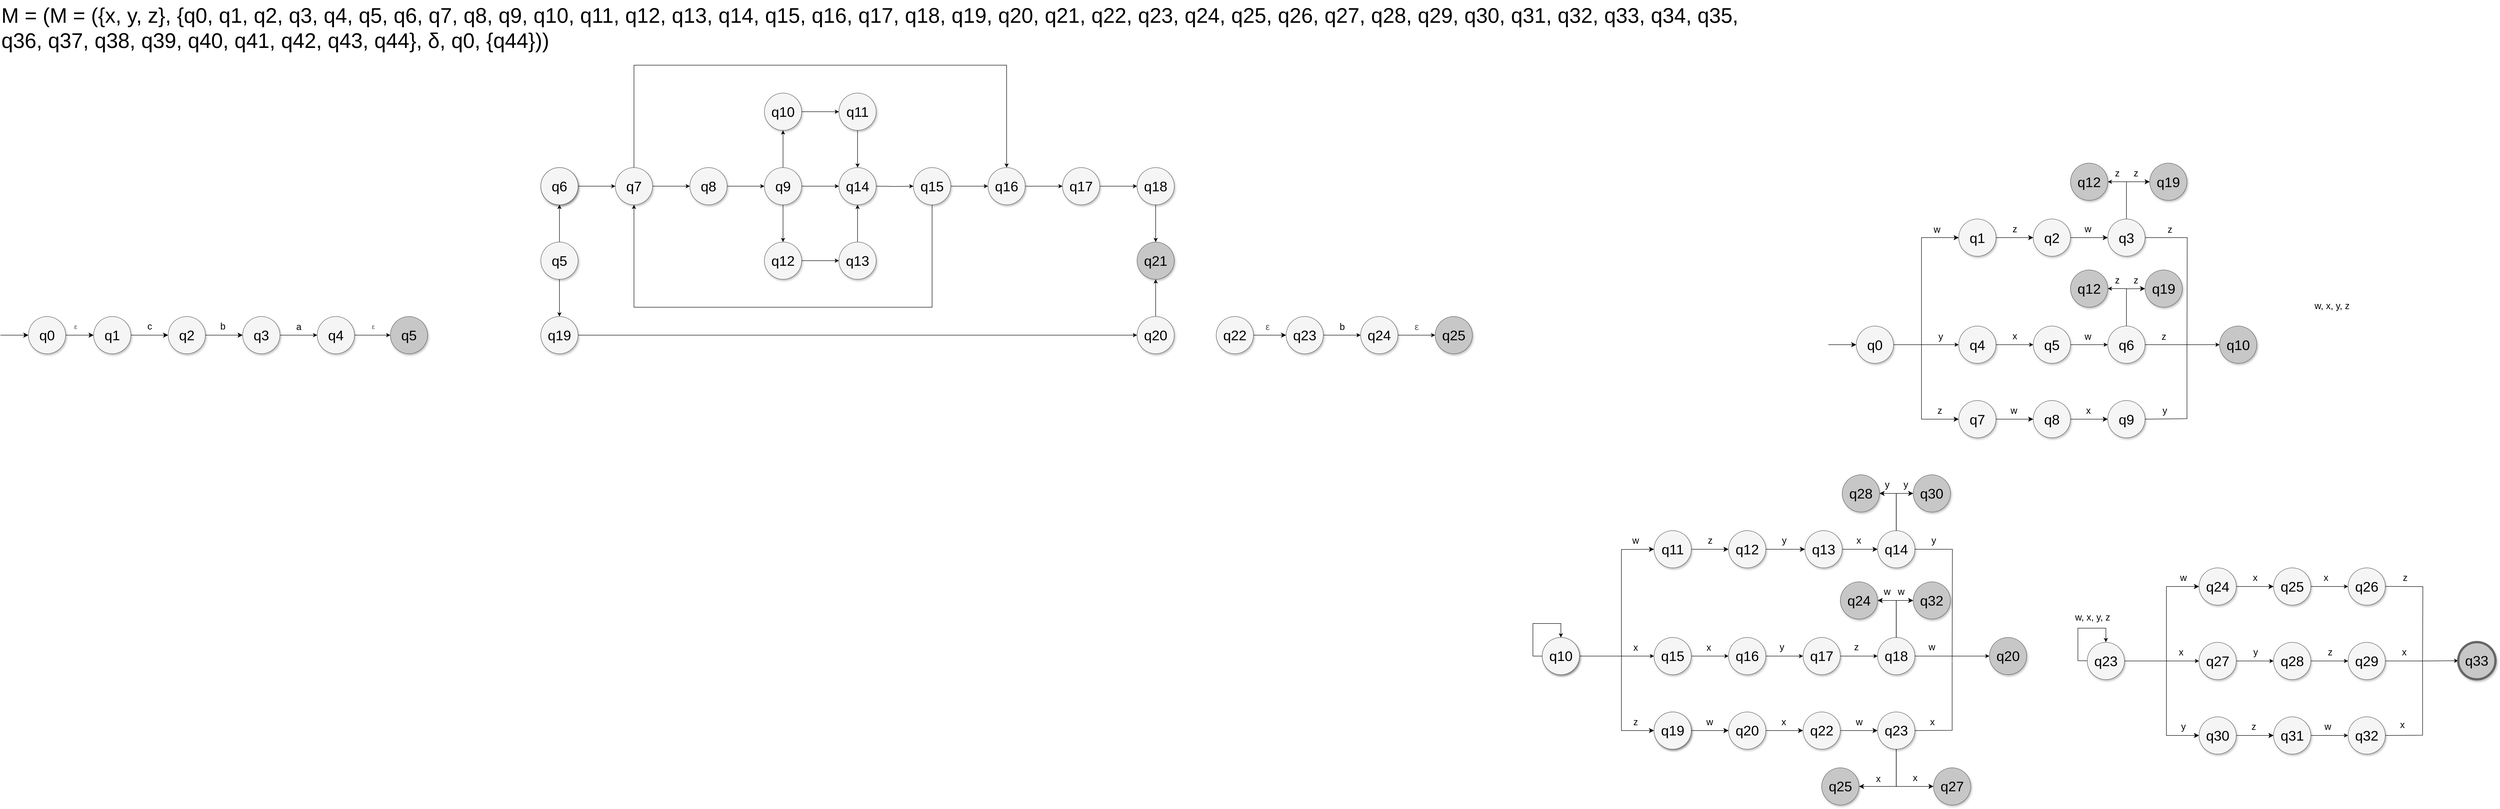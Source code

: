 <mxfile version="24.7.12">
  <diagram name="Page-1" id="ff44883e-f642-bcb2-894b-16b3d25a3f0b">
    <mxGraphModel dx="880" dy="1655" grid="1" gridSize="10" guides="1" tooltips="1" connect="1" arrows="1" fold="1" page="1" pageScale="1.5" pageWidth="1169" pageHeight="826" background="none" math="0" shadow="0">
      <root>
        <mxCell id="0" style=";html=1;" />
        <mxCell id="1" style=";html=1;" parent="0" />
        <mxCell id="iIViWj5kwo_5ftV5tEHs-10" style="edgeStyle=none;curved=1;rounded=0;orthogonalLoop=1;jettySize=auto;html=1;exitX=1;exitY=0.5;exitDx=0;exitDy=0;fontSize=12;startSize=8;endSize=8;entryX=0;entryY=0.5;entryDx=0;entryDy=0;" parent="1" source="f0bcc99304e6f5a-2" target="iIViWj5kwo_5ftV5tEHs-11" edge="1">
          <mxGeometry relative="1" as="geometry">
            <mxPoint x="517" y="580.412" as="targetPoint" />
          </mxGeometry>
        </mxCell>
        <mxCell id="iIViWj5kwo_5ftV5tEHs-38" value="&lt;font style=&quot;font-size: 20px;&quot;&gt;c&lt;/font&gt;" style="edgeLabel;html=1;align=center;verticalAlign=middle;resizable=0;points=[];fontSize=12;" parent="iIViWj5kwo_5ftV5tEHs-10" vertex="1" connectable="0">
          <mxGeometry x="-0.477" y="3" relative="1" as="geometry">
            <mxPoint x="19" y="-17" as="offset" />
          </mxGeometry>
        </mxCell>
        <mxCell id="f0bcc99304e6f5a-2" value="q1" style="ellipse;whiteSpace=wrap;html=1;rounded=0;shadow=1;strokeColor=#666666;strokeWidth=1;fontSize=30;align=center;fillColor=#f5f5f5;" parent="1" vertex="1">
          <mxGeometry x="200" y="540" width="80" height="80" as="geometry" />
        </mxCell>
        <mxCell id="iIViWj5kwo_5ftV5tEHs-1" value="" style="edgeStyle=none;orthogonalLoop=1;jettySize=auto;html=1;rounded=0;fontSize=12;startSize=8;endSize=8;curved=1;entryX=0;entryY=0.5;entryDx=0;entryDy=0;" parent="1" target="iIViWj5kwo_5ftV5tEHs-2" edge="1">
          <mxGeometry width="140" relative="1" as="geometry">
            <mxPoint y="580" as="sourcePoint" />
            <mxPoint x="40" y="580" as="targetPoint" />
            <Array as="points" />
          </mxGeometry>
        </mxCell>
        <mxCell id="iIViWj5kwo_5ftV5tEHs-6" style="edgeStyle=none;curved=0;rounded=0;orthogonalLoop=1;jettySize=auto;html=1;entryX=0;entryY=0.5;entryDx=0;entryDy=0;fontSize=12;startSize=8;endSize=8;" parent="1" source="iIViWj5kwo_5ftV5tEHs-2" target="f0bcc99304e6f5a-2" edge="1">
          <mxGeometry relative="1" as="geometry">
            <Array as="points" />
          </mxGeometry>
        </mxCell>
        <mxCell id="iIViWj5kwo_5ftV5tEHs-8" value="&lt;span style=&quot;color: rgb(85, 85, 85); font-family: Arial, Helvetica, sans-serif; font-size: 15px; text-align: justify; text-wrap: wrap;&quot;&gt;ε&lt;/span&gt;" style="edgeLabel;html=1;align=center;verticalAlign=middle;resizable=0;points=[];fontSize=12;" parent="iIViWj5kwo_5ftV5tEHs-6" vertex="1" connectable="0">
          <mxGeometry x="0.784" y="2" relative="1" as="geometry">
            <mxPoint x="-33" y="-17" as="offset" />
          </mxGeometry>
        </mxCell>
        <mxCell id="iIViWj5kwo_5ftV5tEHs-2" value="q0" style="ellipse;whiteSpace=wrap;html=1;rounded=0;shadow=1;strokeColor=#666666;strokeWidth=1;fontSize=30;align=center;fillColor=#f5f5f5;" parent="1" vertex="1">
          <mxGeometry x="60" y="540" width="80" height="80" as="geometry" />
        </mxCell>
        <mxCell id="iIViWj5kwo_5ftV5tEHs-11" value="q2" style="ellipse;whiteSpace=wrap;html=1;rounded=0;shadow=1;strokeColor=#666666;strokeWidth=1;fontSize=30;align=center;fillColor=#f5f5f5;" parent="1" vertex="1">
          <mxGeometry x="360" y="540" width="80" height="80" as="geometry" />
        </mxCell>
        <mxCell id="iIViWj5kwo_5ftV5tEHs-47" style="edgeStyle=none;curved=0;rounded=0;orthogonalLoop=1;jettySize=auto;html=1;exitX=1;exitY=0.5;exitDx=0;exitDy=0;fontSize=12;startSize=8;endSize=8;" parent="1" source="iIViWj5kwo_5ftV5tEHs-49" target="iIViWj5kwo_5ftV5tEHs-52" edge="1">
          <mxGeometry relative="1" as="geometry">
            <Array as="points">
              <mxPoint x="3479.86" y="1269.47" />
              <mxPoint x="3479.86" y="1429.47" />
            </Array>
          </mxGeometry>
        </mxCell>
        <mxCell id="iIViWj5kwo_5ftV5tEHs-49" value="q5" style="ellipse;whiteSpace=wrap;html=1;rounded=0;shadow=1;strokeColor=#666666;strokeWidth=1;fontSize=30;align=center;fillColor=#f5f5f5;" parent="1" vertex="1">
          <mxGeometry x="3309.86" y="1229.47" width="80" height="80" as="geometry" />
        </mxCell>
        <mxCell id="iIViWj5kwo_5ftV5tEHs-50" value="" style="edgeStyle=none;curved=1;rounded=0;orthogonalLoop=1;jettySize=auto;html=1;fontSize=12;startSize=8;endSize=8;" parent="1" source="iIViWj5kwo_5ftV5tEHs-52" target="iIViWj5kwo_5ftV5tEHs-59" edge="1">
          <mxGeometry relative="1" as="geometry" />
        </mxCell>
        <mxCell id="iIViWj5kwo_5ftV5tEHs-52" value="q8" style="ellipse;whiteSpace=wrap;html=1;rounded=0;shadow=1;strokeColor=#666666;strokeWidth=1;fontSize=30;align=center;fillColor=#f5f5f5;" parent="1" vertex="1">
          <mxGeometry x="3549.86" y="1389.47" width="80" height="80" as="geometry" />
        </mxCell>
        <mxCell id="iIViWj5kwo_5ftV5tEHs-53" style="edgeStyle=none;curved=1;rounded=0;orthogonalLoop=1;jettySize=auto;html=1;entryX=0;entryY=0.5;entryDx=0;entryDy=0;fontSize=12;startSize=8;endSize=8;" parent="1" source="iIViWj5kwo_5ftV5tEHs-55" target="YRFl2U0ToXUnBVI3a0Rl-48" edge="1">
          <mxGeometry relative="1" as="geometry">
            <mxPoint x="3833.86" y="1040" as="targetPoint" />
          </mxGeometry>
        </mxCell>
        <mxCell id="iIViWj5kwo_5ftV5tEHs-54" value="&lt;span style=&quot;font-size: 20px;&quot;&gt;y&lt;/span&gt;" style="edgeLabel;html=1;align=center;verticalAlign=middle;resizable=0;points=[];fontSize=12;" parent="iIViWj5kwo_5ftV5tEHs-53" vertex="1" connectable="0">
          <mxGeometry x="-0.083" y="3" relative="1" as="geometry">
            <mxPoint y="-17" as="offset" />
          </mxGeometry>
        </mxCell>
        <mxCell id="iIViWj5kwo_5ftV5tEHs-55" value="q12" style="ellipse;whiteSpace=wrap;html=1;rounded=0;shadow=1;strokeColor=#666666;strokeWidth=1;fontSize=30;align=center;fillColor=#f5f5f5;" parent="1" vertex="1">
          <mxGeometry x="3709.86" y="1000" width="80" height="80" as="geometry" />
        </mxCell>
        <mxCell id="iIViWj5kwo_5ftV5tEHs-57" value="" style="edgeStyle=none;curved=1;rounded=0;orthogonalLoop=1;jettySize=auto;html=1;fontSize=12;startSize=8;endSize=8;" parent="1" source="iIViWj5kwo_5ftV5tEHs-59" edge="1">
          <mxGeometry relative="1" as="geometry">
            <mxPoint x="3869.86" y="1429.47" as="targetPoint" />
          </mxGeometry>
        </mxCell>
        <mxCell id="iIViWj5kwo_5ftV5tEHs-58" value="&lt;font style=&quot;font-size: 20px;&quot;&gt;y&lt;/font&gt;" style="edgeLabel;html=1;align=center;verticalAlign=middle;resizable=0;points=[];fontSize=12;" parent="iIViWj5kwo_5ftV5tEHs-57" vertex="1" connectable="0">
          <mxGeometry x="-0.167" relative="1" as="geometry">
            <mxPoint y="-181" as="offset" />
          </mxGeometry>
        </mxCell>
        <mxCell id="JUdrio8stWn7Q4SskedR-35" value="&lt;font style=&quot;font-size: 20px;&quot;&gt;x&lt;/font&gt;" style="edgeLabel;html=1;align=center;verticalAlign=middle;resizable=0;points=[];" parent="iIViWj5kwo_5ftV5tEHs-57" vertex="1" connectable="0">
          <mxGeometry x="-0.054" y="-1" relative="1" as="geometry">
            <mxPoint y="-21" as="offset" />
          </mxGeometry>
        </mxCell>
        <mxCell id="iIViWj5kwo_5ftV5tEHs-59" value="q20" style="ellipse;whiteSpace=wrap;html=1;rounded=0;shadow=1;strokeColor=#666666;strokeWidth=1;fontSize=30;align=center;fillColor=#f5f5f5;" parent="1" vertex="1">
          <mxGeometry x="3709.86" y="1389.47" width="80" height="80" as="geometry" />
        </mxCell>
        <mxCell id="EqjX6n_9IyycGUnKyrME-22" value="M = (M = ({x, y, z}, {q0, q1, q2, q3, q4, q5, q6, q7, q8, q9, q10, q11, q12, q13, q14, q15, q16, q17, q18, q19, q20, q21, q22, q23, q24, q25, q26, q27, q28, q29, q30, q31, q32, q33, q34, q35, q36, q37, q38, q39, q40, q41, q42, q43, q44}, δ, q0, {q44}))" style="text;whiteSpace=wrap;fontSize=45;" parent="1" vertex="1">
          <mxGeometry y="-140" width="3810" height="30" as="geometry" />
        </mxCell>
        <mxCell id="YRFl2U0ToXUnBVI3a0Rl-46" style="edgeStyle=none;curved=1;rounded=0;orthogonalLoop=1;jettySize=auto;html=1;entryX=0;entryY=0.5;entryDx=0;entryDy=0;fontSize=12;startSize=8;endSize=8;" parent="1" source="YRFl2U0ToXUnBVI3a0Rl-48" target="YRFl2U0ToXUnBVI3a0Rl-74" edge="1">
          <mxGeometry relative="1" as="geometry">
            <mxPoint x="3993.86" y="1040" as="targetPoint" />
          </mxGeometry>
        </mxCell>
        <mxCell id="YRFl2U0ToXUnBVI3a0Rl-47" value="&lt;span style=&quot;font-size: 20px;&quot;&gt;x&lt;/span&gt;" style="edgeLabel;html=1;align=center;verticalAlign=middle;resizable=0;points=[];fontSize=12;" parent="YRFl2U0ToXUnBVI3a0Rl-46" vertex="1" connectable="0">
          <mxGeometry x="-0.083" y="3" relative="1" as="geometry">
            <mxPoint y="-17" as="offset" />
          </mxGeometry>
        </mxCell>
        <mxCell id="YRFl2U0ToXUnBVI3a0Rl-48" value="q13" style="ellipse;whiteSpace=wrap;html=1;rounded=0;shadow=1;strokeColor=#666666;strokeWidth=1;fontSize=30;align=center;fillColor=#f5f5f5;" parent="1" vertex="1">
          <mxGeometry x="3873.86" y="1000" width="80" height="80" as="geometry" />
        </mxCell>
        <mxCell id="YRFl2U0ToXUnBVI3a0Rl-49" value="" style="edgeStyle=none;curved=1;rounded=0;orthogonalLoop=1;jettySize=auto;html=1;fontSize=12;startSize=8;endSize=8;" parent="1" source="YRFl2U0ToXUnBVI3a0Rl-51" edge="1">
          <mxGeometry relative="1" as="geometry">
            <mxPoint x="4029.86" y="1429.47" as="targetPoint" />
          </mxGeometry>
        </mxCell>
        <mxCell id="YRFl2U0ToXUnBVI3a0Rl-50" value="&lt;font style=&quot;font-size: 20px;&quot;&gt;z&lt;/font&gt;" style="edgeLabel;html=1;align=center;verticalAlign=middle;resizable=0;points=[];fontSize=12;" parent="YRFl2U0ToXUnBVI3a0Rl-49" vertex="1" connectable="0">
          <mxGeometry x="-0.167" relative="1" as="geometry">
            <mxPoint y="-181" as="offset" />
          </mxGeometry>
        </mxCell>
        <mxCell id="YRFl2U0ToXUnBVI3a0Rl-51" value="q22" style="ellipse;whiteSpace=wrap;html=1;rounded=0;shadow=1;strokeColor=#666666;strokeWidth=1;fontSize=30;align=center;fillColor=#f5f5f5;" parent="1" vertex="1">
          <mxGeometry x="3869.86" y="1389.47" width="80" height="80" as="geometry" />
        </mxCell>
        <mxCell id="JUdrio8stWn7Q4SskedR-19" style="edgeStyle=orthogonalEdgeStyle;rounded=0;orthogonalLoop=1;jettySize=auto;html=1;exitX=1;exitY=0.5;exitDx=0;exitDy=0;endArrow=none;endFill=0;" parent="1" source="YRFl2U0ToXUnBVI3a0Rl-74" edge="1">
          <mxGeometry relative="1" as="geometry">
            <mxPoint x="4189.86" y="1279.47" as="targetPoint" />
          </mxGeometry>
        </mxCell>
        <mxCell id="YRFl2U0ToXUnBVI3a0Rl-74" value="q14" style="ellipse;whiteSpace=wrap;html=1;rounded=0;shadow=1;strokeColor=#666666;strokeWidth=1;fontSize=30;align=center;fillColor=#f5f5f5;" parent="1" vertex="1">
          <mxGeometry x="4029.86" y="1000" width="80" height="80" as="geometry" />
        </mxCell>
        <mxCell id="YRFl2U0ToXUnBVI3a0Rl-77" value="q23" style="ellipse;whiteSpace=wrap;html=1;rounded=0;shadow=1;strokeColor=#666666;strokeWidth=1;fontSize=30;align=center;fillColor=#f5f5f5;" parent="1" vertex="1">
          <mxGeometry x="4029.86" y="1389.47" width="80" height="80" as="geometry" />
        </mxCell>
        <mxCell id="YRFl2U0ToXUnBVI3a0Rl-78" value="q30" style="ellipse;whiteSpace=wrap;html=1;rounded=0;shadow=1;strokeColor=#666666;strokeWidth=1;fontSize=30;align=center;fillColor=#C7C7C7;" parent="1" vertex="1">
          <mxGeometry x="4106.33" y="880" width="80" height="80" as="geometry" />
        </mxCell>
        <mxCell id="YRFl2U0ToXUnBVI3a0Rl-79" value="q28" style="ellipse;whiteSpace=wrap;html=1;rounded=0;shadow=1;strokeColor=#666666;strokeWidth=1;fontSize=30;align=center;fillColor=#C7C7C7;" parent="1" vertex="1">
          <mxGeometry x="3953.86" y="880" width="80" height="80" as="geometry" />
        </mxCell>
        <mxCell id="YRFl2U0ToXUnBVI3a0Rl-82" value="q25" style="ellipse;whiteSpace=wrap;html=1;rounded=0;shadow=1;strokeColor=#666666;strokeWidth=1;fontSize=30;align=center;fillColor=#C7C7C7;" parent="1" vertex="1">
          <mxGeometry x="3909.86" y="1509.47" width="80" height="80" as="geometry" />
        </mxCell>
        <mxCell id="YRFl2U0ToXUnBVI3a0Rl-83" value="q27" style="ellipse;whiteSpace=wrap;html=1;rounded=0;shadow=1;strokeColor=#666666;strokeWidth=1;fontSize=30;align=center;fillColor=#C7C7C7;" parent="1" vertex="1">
          <mxGeometry x="4149.86" y="1509.47" width="80" height="80" as="geometry" />
        </mxCell>
        <mxCell id="YRFl2U0ToXUnBVI3a0Rl-86" style="edgeStyle=none;curved=0;rounded=0;orthogonalLoop=1;jettySize=auto;html=1;exitX=0.5;exitY=0;exitDx=0;exitDy=0;entryX=1;entryY=0.5;entryDx=0;entryDy=0;fontSize=12;startSize=8;endSize=8;" parent="1" target="YRFl2U0ToXUnBVI3a0Rl-79" edge="1">
          <mxGeometry relative="1" as="geometry">
            <mxPoint x="4069.86" y="1000" as="sourcePoint" />
            <mxPoint x="4109.86" y="800" as="targetPoint" />
            <Array as="points">
              <mxPoint x="4069.86" y="920" />
            </Array>
          </mxGeometry>
        </mxCell>
        <mxCell id="YRFl2U0ToXUnBVI3a0Rl-87" value="&lt;span style=&quot;font-size: 20px;&quot;&gt;y&lt;/span&gt;" style="edgeLabel;html=1;align=center;verticalAlign=middle;resizable=0;points=[];fontSize=12;" parent="YRFl2U0ToXUnBVI3a0Rl-86" vertex="1" connectable="0">
          <mxGeometry x="0.772" y="2" relative="1" as="geometry">
            <mxPoint x="3" y="-22" as="offset" />
          </mxGeometry>
        </mxCell>
        <mxCell id="YRFl2U0ToXUnBVI3a0Rl-88" style="edgeStyle=none;curved=0;rounded=0;orthogonalLoop=1;jettySize=auto;html=1;exitX=0.5;exitY=0;exitDx=0;exitDy=0;entryX=0;entryY=0.5;entryDx=0;entryDy=0;fontSize=12;startSize=8;endSize=8;" parent="1" target="YRFl2U0ToXUnBVI3a0Rl-78" edge="1">
          <mxGeometry relative="1" as="geometry">
            <mxPoint x="4069.86" y="1000" as="sourcePoint" />
            <mxPoint x="4109.86" y="920" as="targetPoint" />
            <Array as="points">
              <mxPoint x="4069.86" y="920" />
            </Array>
          </mxGeometry>
        </mxCell>
        <mxCell id="YRFl2U0ToXUnBVI3a0Rl-89" value="&lt;font style=&quot;font-size: 20px;&quot;&gt;y&lt;/font&gt;" style="edgeLabel;html=1;align=center;verticalAlign=middle;resizable=0;points=[];fontSize=12;" parent="YRFl2U0ToXUnBVI3a0Rl-88" vertex="1" connectable="0">
          <mxGeometry x="0.578" y="1" relative="1" as="geometry">
            <mxPoint x="8" y="-19" as="offset" />
          </mxGeometry>
        </mxCell>
        <mxCell id="YRFl2U0ToXUnBVI3a0Rl-92" style="edgeStyle=none;curved=0;rounded=0;orthogonalLoop=1;jettySize=auto;html=1;exitX=0.5;exitY=1;exitDx=0;exitDy=0;entryX=0;entryY=0.5;entryDx=0;entryDy=0;fontSize=12;startSize=8;endSize=8;" parent="1" target="YRFl2U0ToXUnBVI3a0Rl-83" edge="1">
          <mxGeometry relative="1" as="geometry">
            <mxPoint x="4069.86" y="1469.47" as="sourcePoint" />
            <Array as="points">
              <mxPoint x="4069.86" y="1549.47" />
            </Array>
            <mxPoint x="4109.86" y="1549.47" as="targetPoint" />
          </mxGeometry>
        </mxCell>
        <mxCell id="YRFl2U0ToXUnBVI3a0Rl-93" value="&lt;font style=&quot;font-size: 20px;&quot;&gt;x&lt;/font&gt;" style="edgeLabel;html=1;align=center;verticalAlign=middle;resizable=0;points=[];fontSize=12;" parent="YRFl2U0ToXUnBVI3a0Rl-92" vertex="1" connectable="0">
          <mxGeometry x="0.587" y="4" relative="1" as="geometry">
            <mxPoint x="-7" y="-16" as="offset" />
          </mxGeometry>
        </mxCell>
        <mxCell id="YRFl2U0ToXUnBVI3a0Rl-94" style="edgeStyle=none;curved=0;rounded=0;orthogonalLoop=1;jettySize=auto;html=1;exitX=0.5;exitY=1;exitDx=0;exitDy=0;entryX=1;entryY=0.5;entryDx=0;entryDy=0;fontSize=12;startSize=8;endSize=8;" parent="1" target="YRFl2U0ToXUnBVI3a0Rl-82" edge="1">
          <mxGeometry relative="1" as="geometry">
            <mxPoint x="4069.86" y="1469.47" as="sourcePoint" />
            <Array as="points">
              <mxPoint x="4069.86" y="1549.47" />
            </Array>
            <mxPoint x="4109.86" y="1669.47" as="targetPoint" />
          </mxGeometry>
        </mxCell>
        <mxCell id="YRFl2U0ToXUnBVI3a0Rl-95" value="&lt;font style=&quot;font-size: 20px;&quot;&gt;x&lt;/font&gt;" style="edgeLabel;html=1;align=center;verticalAlign=middle;resizable=0;points=[];fontSize=12;" parent="YRFl2U0ToXUnBVI3a0Rl-94" vertex="1" connectable="0">
          <mxGeometry x="0.784" y="1" relative="1" as="geometry">
            <mxPoint x="23" y="-19" as="offset" />
          </mxGeometry>
        </mxCell>
        <mxCell id="YRFl2U0ToXUnBVI3a0Rl-101" style="edgeStyle=none;curved=1;rounded=0;orthogonalLoop=1;jettySize=auto;html=1;exitX=1;exitY=0.5;exitDx=0;exitDy=0;fontSize=12;startSize=8;endSize=8;entryX=0;entryY=0.5;entryDx=0;entryDy=0;" parent="1" source="YRFl2U0ToXUnBVI3a0Rl-109" target="iIViWj5kwo_5ftV5tEHs-55" edge="1">
          <mxGeometry relative="1" as="geometry">
            <mxPoint x="3659.86" y="1089.47" as="targetPoint" />
          </mxGeometry>
        </mxCell>
        <mxCell id="YRFl2U0ToXUnBVI3a0Rl-102" value="&lt;font style=&quot;font-size: 20px;&quot;&gt;z&lt;/font&gt;" style="edgeLabel;html=1;align=center;verticalAlign=middle;resizable=0;points=[];fontSize=12;" parent="YRFl2U0ToXUnBVI3a0Rl-101" vertex="1" connectable="0">
          <mxGeometry x="-0.477" y="3" relative="1" as="geometry">
            <mxPoint x="19" y="-17" as="offset" />
          </mxGeometry>
        </mxCell>
        <mxCell id="YRFl2U0ToXUnBVI3a0Rl-109" value="q11" style="ellipse;whiteSpace=wrap;html=1;rounded=0;shadow=1;strokeColor=#666666;strokeWidth=1;fontSize=30;align=center;fillColor=#f5f5f5;" parent="1" vertex="1">
          <mxGeometry x="3549.86" y="1000" width="80" height="80" as="geometry" />
        </mxCell>
        <mxCell id="YRFl2U0ToXUnBVI3a0Rl-110" style="edgeStyle=none;curved=0;rounded=0;orthogonalLoop=1;jettySize=auto;html=1;entryX=0;entryY=0.5;entryDx=0;entryDy=0;fontSize=12;startSize=8;endSize=8;" parent="1" source="YRFl2U0ToXUnBVI3a0Rl-114" target="YRFl2U0ToXUnBVI3a0Rl-109" edge="1">
          <mxGeometry relative="1" as="geometry">
            <Array as="points">
              <mxPoint x="3479.86" y="1269.47" />
              <mxPoint x="3479.86" y="1109.47" />
              <mxPoint x="3479.86" y="1040.47" />
            </Array>
          </mxGeometry>
        </mxCell>
        <mxCell id="YRFl2U0ToXUnBVI3a0Rl-111" value="&lt;font style=&quot;font-size: 20px;&quot;&gt;w&lt;/font&gt;" style="edgeLabel;html=1;align=center;verticalAlign=middle;resizable=0;points=[];fontSize=12;" parent="YRFl2U0ToXUnBVI3a0Rl-110" vertex="1" connectable="0">
          <mxGeometry x="0.784" y="2" relative="1" as="geometry">
            <mxPoint x="2" y="-19" as="offset" />
          </mxGeometry>
        </mxCell>
        <mxCell id="i9ecy3kwUGsUXFgubPl8-27" style="edgeStyle=orthogonalEdgeStyle;rounded=0;orthogonalLoop=1;jettySize=auto;html=1;entryX=0.5;entryY=0;entryDx=0;entryDy=0;" parent="1" source="YRFl2U0ToXUnBVI3a0Rl-114" target="YRFl2U0ToXUnBVI3a0Rl-114" edge="1">
          <mxGeometry relative="1" as="geometry">
            <mxPoint x="3359.86" y="1219.47" as="targetPoint" />
            <Array as="points">
              <mxPoint x="3289.86" y="1269.47" />
              <mxPoint x="3289.86" y="1199.47" />
              <mxPoint x="3349.86" y="1199.47" />
            </Array>
          </mxGeometry>
        </mxCell>
        <mxCell id="JUdrio8stWn7Q4SskedR-11" value="" style="edgeStyle=orthogonalEdgeStyle;rounded=0;orthogonalLoop=1;jettySize=auto;html=1;" parent="1" source="YRFl2U0ToXUnBVI3a0Rl-114" target="JUdrio8stWn7Q4SskedR-10" edge="1">
          <mxGeometry relative="1" as="geometry" />
        </mxCell>
        <mxCell id="YRFl2U0ToXUnBVI3a0Rl-114" value="q10" style="ellipse;whiteSpace=wrap;html=1;rounded=0;shadow=1;strokeColor=#666666;strokeWidth=1;fontSize=30;align=center;fillColor=#f5f5f5;" parent="1" vertex="1">
          <mxGeometry x="3309.86" y="1229.47" width="80" height="80" as="geometry" />
        </mxCell>
        <mxCell id="YRFl2U0ToXUnBVI3a0Rl-115" value="" style="edgeStyle=none;curved=1;rounded=0;orthogonalLoop=1;jettySize=auto;html=1;fontSize=12;startSize=8;endSize=8;" parent="1" source="YRFl2U0ToXUnBVI3a0Rl-121" edge="1">
          <mxGeometry relative="1" as="geometry">
            <mxPoint x="3709.86" y="1429.47" as="targetPoint" />
          </mxGeometry>
        </mxCell>
        <mxCell id="YRFl2U0ToXUnBVI3a0Rl-116" value="&lt;font style=&quot;font-size: 20px;&quot;&gt;x&lt;/font&gt;" style="edgeLabel;html=1;align=center;verticalAlign=middle;resizable=0;points=[];fontSize=12;" parent="YRFl2U0ToXUnBVI3a0Rl-115" vertex="1" connectable="0">
          <mxGeometry x="-0.083" y="2" relative="1" as="geometry">
            <mxPoint y="-178" as="offset" />
          </mxGeometry>
        </mxCell>
        <mxCell id="JUdrio8stWn7Q4SskedR-33" value="&lt;font style=&quot;font-size: 20px;&quot;&gt;w&lt;/font&gt;" style="edgeLabel;html=1;align=center;verticalAlign=middle;resizable=0;points=[];" parent="YRFl2U0ToXUnBVI3a0Rl-115" vertex="1" connectable="0">
          <mxGeometry x="-0.033" relative="1" as="geometry">
            <mxPoint y="-20" as="offset" />
          </mxGeometry>
        </mxCell>
        <mxCell id="YRFl2U0ToXUnBVI3a0Rl-121" value="q19" style="ellipse;whiteSpace=wrap;html=1;rounded=0;shadow=1;strokeColor=#666666;strokeWidth=1;fontSize=30;align=center;fillColor=#f5f5f5;" parent="1" vertex="1">
          <mxGeometry x="3549.86" y="1389.47" width="80" height="80" as="geometry" />
        </mxCell>
        <mxCell id="YRFl2U0ToXUnBVI3a0Rl-133" style="edgeStyle=none;curved=1;rounded=0;orthogonalLoop=1;jettySize=auto;html=1;exitX=1;exitY=0.5;exitDx=0;exitDy=0;fontSize=12;startSize=8;endSize=8;entryX=0;entryY=0.5;entryDx=0;entryDy=0;" parent="1" source="YRFl2U0ToXUnBVI3a0Rl-160" edge="1">
          <mxGeometry relative="1" as="geometry">
            <mxPoint x="4879.86" y="1120" as="targetPoint" />
          </mxGeometry>
        </mxCell>
        <mxCell id="YRFl2U0ToXUnBVI3a0Rl-134" value="&lt;font style=&quot;font-size: 20px;&quot;&gt;x&lt;/font&gt;" style="edgeLabel;html=1;align=center;verticalAlign=middle;resizable=0;points=[];fontSize=12;" parent="YRFl2U0ToXUnBVI3a0Rl-133" vertex="1" connectable="0">
          <mxGeometry x="-0.477" y="3" relative="1" as="geometry">
            <mxPoint x="19" y="-17" as="offset" />
          </mxGeometry>
        </mxCell>
        <mxCell id="YRFl2U0ToXUnBVI3a0Rl-141" style="edgeStyle=none;curved=0;rounded=0;orthogonalLoop=1;jettySize=auto;html=1;entryX=0;entryY=0.5;entryDx=0;entryDy=0;fontSize=12;startSize=8;endSize=8;" parent="1" source="YRFl2U0ToXUnBVI3a0Rl-161" target="YRFl2U0ToXUnBVI3a0Rl-160" edge="1">
          <mxGeometry relative="1" as="geometry">
            <Array as="points">
              <mxPoint x="4649.86" y="1280" />
              <mxPoint x="4649.86" y="1120" />
            </Array>
          </mxGeometry>
        </mxCell>
        <mxCell id="YRFl2U0ToXUnBVI3a0Rl-142" value="&lt;font style=&quot;font-size: 20px;&quot;&gt;w&lt;/font&gt;" style="edgeLabel;html=1;align=center;verticalAlign=middle;resizable=0;points=[];fontSize=12;" parent="YRFl2U0ToXUnBVI3a0Rl-141" vertex="1" connectable="0">
          <mxGeometry x="0.784" y="2" relative="1" as="geometry">
            <mxPoint y="-18" as="offset" />
          </mxGeometry>
        </mxCell>
        <mxCell id="YRFl2U0ToXUnBVI3a0Rl-143" style="edgeStyle=none;curved=0;rounded=0;orthogonalLoop=1;jettySize=auto;html=1;exitX=1;exitY=0.5;exitDx=0;exitDy=0;fontSize=12;startSize=8;endSize=8;" parent="1" source="YRFl2U0ToXUnBVI3a0Rl-161" target="YRFl2U0ToXUnBVI3a0Rl-162" edge="1">
          <mxGeometry relative="1" as="geometry">
            <Array as="points">
              <mxPoint x="4649.86" y="1280" />
              <mxPoint x="4649.86" y="1440" />
            </Array>
          </mxGeometry>
        </mxCell>
        <mxCell id="YRFl2U0ToXUnBVI3a0Rl-144" value="&lt;span style=&quot;font-size: 20px;&quot;&gt;y&lt;/span&gt;" style="edgeLabel;html=1;align=center;verticalAlign=middle;resizable=0;points=[];fontSize=12;" parent="YRFl2U0ToXUnBVI3a0Rl-143" vertex="1" connectable="0">
          <mxGeometry x="0.784" relative="1" as="geometry">
            <mxPoint y="-20" as="offset" />
          </mxGeometry>
        </mxCell>
        <mxCell id="YRFl2U0ToXUnBVI3a0Rl-145" value="" style="edgeStyle=none;curved=1;rounded=0;orthogonalLoop=1;jettySize=auto;html=1;fontSize=12;startSize=8;endSize=8;" parent="1" source="YRFl2U0ToXUnBVI3a0Rl-162" edge="1">
          <mxGeometry relative="1" as="geometry">
            <mxPoint x="4879.86" y="1440" as="targetPoint" />
          </mxGeometry>
        </mxCell>
        <mxCell id="YRFl2U0ToXUnBVI3a0Rl-146" value="&lt;font style=&quot;font-size: 20px;&quot;&gt;z&lt;/font&gt;" style="edgeLabel;html=1;align=center;verticalAlign=middle;resizable=0;points=[];fontSize=12;" parent="YRFl2U0ToXUnBVI3a0Rl-145" vertex="1" connectable="0">
          <mxGeometry x="-0.083" y="2" relative="1" as="geometry">
            <mxPoint y="-18" as="offset" />
          </mxGeometry>
        </mxCell>
        <mxCell id="YRFl2U0ToXUnBVI3a0Rl-160" value="q24" style="ellipse;whiteSpace=wrap;html=1;rounded=0;shadow=1;strokeColor=#666666;strokeWidth=1;fontSize=30;align=center;fillColor=#f5f5f5;" parent="1" vertex="1">
          <mxGeometry x="4719.86" y="1080" width="80" height="80" as="geometry" />
        </mxCell>
        <mxCell id="YRFl2U0ToXUnBVI3a0Rl-204" style="edgeStyle=orthogonalEdgeStyle;rounded=0;orthogonalLoop=1;jettySize=auto;html=1;exitX=1;exitY=0.5;exitDx=0;exitDy=0;" parent="1" source="YRFl2U0ToXUnBVI3a0Rl-161" edge="1">
          <mxGeometry relative="1" as="geometry">
            <mxPoint x="4719.86" y="1280" as="targetPoint" />
          </mxGeometry>
        </mxCell>
        <mxCell id="YRFl2U0ToXUnBVI3a0Rl-234" value="&lt;font style=&quot;font-size: 20px;&quot;&gt;x&lt;/font&gt;" style="edgeLabel;html=1;align=center;verticalAlign=middle;resizable=0;points=[];" parent="YRFl2U0ToXUnBVI3a0Rl-204" vertex="1" connectable="0">
          <mxGeometry x="0.509" y="1" relative="1" as="geometry">
            <mxPoint y="-19" as="offset" />
          </mxGeometry>
        </mxCell>
        <mxCell id="YRFl2U0ToXUnBVI3a0Rl-161" value="q23" style="ellipse;whiteSpace=wrap;html=1;rounded=0;shadow=1;strokeColor=#666666;strokeWidth=1;fontSize=30;align=center;fillColor=#f5f5f5;" parent="1" vertex="1">
          <mxGeometry x="4479.86" y="1240" width="80" height="80" as="geometry" />
        </mxCell>
        <mxCell id="YRFl2U0ToXUnBVI3a0Rl-217" value="" style="edgeStyle=orthogonalEdgeStyle;rounded=0;orthogonalLoop=1;jettySize=auto;html=1;" parent="1" source="YRFl2U0ToXUnBVI3a0Rl-162" target="YRFl2U0ToXUnBVI3a0Rl-216" edge="1">
          <mxGeometry relative="1" as="geometry" />
        </mxCell>
        <mxCell id="YRFl2U0ToXUnBVI3a0Rl-162" value="q30" style="ellipse;whiteSpace=wrap;html=1;rounded=0;shadow=1;strokeColor=#666666;strokeWidth=1;fontSize=30;align=center;fillColor=#f5f5f5;" parent="1" vertex="1">
          <mxGeometry x="4719.86" y="1400" width="80" height="80" as="geometry" />
        </mxCell>
        <mxCell id="YRFl2U0ToXUnBVI3a0Rl-206" value="" style="edgeStyle=orthogonalEdgeStyle;rounded=0;orthogonalLoop=1;jettySize=auto;html=1;" parent="1" source="YRFl2U0ToXUnBVI3a0Rl-203" target="YRFl2U0ToXUnBVI3a0Rl-205" edge="1">
          <mxGeometry relative="1" as="geometry" />
        </mxCell>
        <mxCell id="YRFl2U0ToXUnBVI3a0Rl-235" value="&lt;font style=&quot;font-size: 20px;&quot;&gt;y&lt;/font&gt;" style="edgeLabel;html=1;align=center;verticalAlign=middle;resizable=0;points=[];" parent="YRFl2U0ToXUnBVI3a0Rl-206" vertex="1" connectable="0">
          <mxGeometry x="-0.118" relative="1" as="geometry">
            <mxPoint x="5" y="-20" as="offset" />
          </mxGeometry>
        </mxCell>
        <mxCell id="YRFl2U0ToXUnBVI3a0Rl-203" value="q27" style="ellipse;whiteSpace=wrap;html=1;rounded=0;shadow=1;strokeColor=#666666;strokeWidth=1;fontSize=30;align=center;fillColor=#f5f5f5;" parent="1" vertex="1">
          <mxGeometry x="4719.86" y="1240" width="80" height="80" as="geometry" />
        </mxCell>
        <mxCell id="YRFl2U0ToXUnBVI3a0Rl-208" value="" style="edgeStyle=orthogonalEdgeStyle;rounded=0;orthogonalLoop=1;jettySize=auto;html=1;" parent="1" source="YRFl2U0ToXUnBVI3a0Rl-205" target="YRFl2U0ToXUnBVI3a0Rl-207" edge="1">
          <mxGeometry relative="1" as="geometry" />
        </mxCell>
        <mxCell id="YRFl2U0ToXUnBVI3a0Rl-237" value="&lt;font style=&quot;font-size: 20px;&quot;&gt;z&lt;/font&gt;" style="edgeLabel;html=1;align=center;verticalAlign=middle;resizable=0;points=[];" parent="YRFl2U0ToXUnBVI3a0Rl-208" vertex="1" connectable="0">
          <mxGeometry x="0.014" y="1" relative="1" as="geometry">
            <mxPoint y="-19" as="offset" />
          </mxGeometry>
        </mxCell>
        <mxCell id="YRFl2U0ToXUnBVI3a0Rl-205" value="q28" style="ellipse;whiteSpace=wrap;html=1;fontSize=30;fillColor=#f5f5f5;strokeColor=#666666;rounded=0;shadow=1;strokeWidth=1;" parent="1" vertex="1">
          <mxGeometry x="4879.86" y="1240" width="80" height="80" as="geometry" />
        </mxCell>
        <mxCell id="YRFl2U0ToXUnBVI3a0Rl-210" value="" style="edgeStyle=orthogonalEdgeStyle;rounded=0;orthogonalLoop=1;jettySize=auto;html=1;entryX=0;entryY=0.5;entryDx=0;entryDy=0;" parent="1" source="YRFl2U0ToXUnBVI3a0Rl-207" target="i9ecy3kwUGsUXFgubPl8-21" edge="1">
          <mxGeometry relative="1" as="geometry">
            <mxPoint x="5199.86" y="1280.0" as="targetPoint" />
          </mxGeometry>
        </mxCell>
        <mxCell id="YRFl2U0ToXUnBVI3a0Rl-238" value="&lt;span style=&quot;font-size: 20px;&quot;&gt;x&lt;/span&gt;" style="edgeLabel;html=1;align=center;verticalAlign=middle;resizable=0;points=[];" parent="YRFl2U0ToXUnBVI3a0Rl-210" vertex="1" connectable="0">
          <mxGeometry x="-0.014" relative="1" as="geometry">
            <mxPoint x="-38" y="-20" as="offset" />
          </mxGeometry>
        </mxCell>
        <mxCell id="YRFl2U0ToXUnBVI3a0Rl-207" value="q29" style="ellipse;whiteSpace=wrap;html=1;fontSize=30;fillColor=#f5f5f5;strokeColor=#666666;rounded=0;shadow=1;strokeWidth=1;" parent="1" vertex="1">
          <mxGeometry x="5039.86" y="1240" width="80" height="80" as="geometry" />
        </mxCell>
        <mxCell id="YRFl2U0ToXUnBVI3a0Rl-213" value="" style="edgeStyle=orthogonalEdgeStyle;rounded=0;orthogonalLoop=1;jettySize=auto;html=1;" parent="1" source="YRFl2U0ToXUnBVI3a0Rl-211" target="YRFl2U0ToXUnBVI3a0Rl-212" edge="1">
          <mxGeometry relative="1" as="geometry" />
        </mxCell>
        <mxCell id="YRFl2U0ToXUnBVI3a0Rl-211" value="q25" style="ellipse;whiteSpace=wrap;html=1;rounded=0;shadow=1;strokeColor=#666666;strokeWidth=1;fontSize=30;align=center;fillColor=#f5f5f5;" parent="1" vertex="1">
          <mxGeometry x="4879.86" y="1080" width="80" height="80" as="geometry" />
        </mxCell>
        <mxCell id="YRFl2U0ToXUnBVI3a0Rl-212" value="q26" style="ellipse;whiteSpace=wrap;html=1;fontSize=30;fillColor=#f5f5f5;strokeColor=#666666;rounded=0;shadow=1;strokeWidth=1;" parent="1" vertex="1">
          <mxGeometry x="5039.86" y="1080" width="80" height="80" as="geometry" />
        </mxCell>
        <mxCell id="i9ecy3kwUGsUXFgubPl8-25" style="edgeStyle=orthogonalEdgeStyle;rounded=0;orthogonalLoop=1;jettySize=auto;html=1;exitX=1;exitY=0.5;exitDx=0;exitDy=0;endArrow=none;endFill=0;" parent="1" edge="1">
          <mxGeometry relative="1" as="geometry">
            <mxPoint x="5199.86" y="1279.21" as="targetPoint" />
            <mxPoint x="5119.86" y="1119.74" as="sourcePoint" />
          </mxGeometry>
        </mxCell>
        <mxCell id="YRFl2U0ToXUnBVI3a0Rl-219" value="" style="edgeStyle=orthogonalEdgeStyle;rounded=0;orthogonalLoop=1;jettySize=auto;html=1;" parent="1" source="YRFl2U0ToXUnBVI3a0Rl-216" target="YRFl2U0ToXUnBVI3a0Rl-218" edge="1">
          <mxGeometry relative="1" as="geometry" />
        </mxCell>
        <mxCell id="YRFl2U0ToXUnBVI3a0Rl-232" value="&lt;font style=&quot;font-size: 20px;&quot;&gt;w&lt;/font&gt;" style="edgeLabel;html=1;align=center;verticalAlign=middle;resizable=0;points=[];" parent="YRFl2U0ToXUnBVI3a0Rl-219" vertex="1" connectable="0">
          <mxGeometry x="-0.104" y="-1" relative="1" as="geometry">
            <mxPoint y="-21" as="offset" />
          </mxGeometry>
        </mxCell>
        <mxCell id="YRFl2U0ToXUnBVI3a0Rl-216" value="q31" style="ellipse;whiteSpace=wrap;html=1;fontSize=30;fillColor=#f5f5f5;strokeColor=#666666;rounded=0;shadow=1;strokeWidth=1;" parent="1" vertex="1">
          <mxGeometry x="4879.86" y="1400" width="80" height="80" as="geometry" />
        </mxCell>
        <mxCell id="YRFl2U0ToXUnBVI3a0Rl-218" value="q32" style="ellipse;whiteSpace=wrap;html=1;fontSize=30;fillColor=#f5f5f5;strokeColor=#666666;rounded=0;shadow=1;strokeWidth=1;" parent="1" vertex="1">
          <mxGeometry x="5039.86" y="1400" width="80" height="80" as="geometry" />
        </mxCell>
        <mxCell id="YRFl2U0ToXUnBVI3a0Rl-222" value="&lt;font style=&quot;font-size: 20px;&quot;&gt;x&lt;/font&gt;" style="edgeLabel;html=1;align=center;verticalAlign=middle;resizable=0;points=[];fontSize=12;" parent="1" vertex="1" connectable="0">
          <mxGeometry x="4689.862" y="1110" as="geometry">
            <mxPoint x="302" y="-10" as="offset" />
          </mxGeometry>
        </mxCell>
        <mxCell id="YRFl2U0ToXUnBVI3a0Rl-224" value="&lt;font style=&quot;font-size: 20px;&quot;&gt;z&lt;/font&gt;" style="edgeLabel;html=1;align=center;verticalAlign=middle;resizable=0;points=[];fontSize=12;" parent="1" vertex="1" connectable="0">
          <mxGeometry x="4859.862" y="1110" as="geometry">
            <mxPoint x="302" y="-10" as="offset" />
          </mxGeometry>
        </mxCell>
        <mxCell id="OryJi__Ae5CdnrV1uTCe-56" style="edgeStyle=orthogonalEdgeStyle;rounded=0;orthogonalLoop=1;jettySize=auto;html=1;entryX=0;entryY=0.5;entryDx=0;entryDy=0;" parent="1" source="i9ecy3kwUGsUXFgubPl8-9" target="OryJi__Ae5CdnrV1uTCe-55" edge="1">
          <mxGeometry relative="1" as="geometry" />
        </mxCell>
        <mxCell id="i9ecy3kwUGsUXFgubPl8-9" value="q4" style="ellipse;whiteSpace=wrap;html=1;rounded=0;shadow=1;strokeColor=#666666;strokeWidth=1;fontSize=30;align=center;fillColor=#F5F5F5;" parent="1" vertex="1">
          <mxGeometry x="680" y="540" width="80" height="80" as="geometry" />
        </mxCell>
        <mxCell id="i9ecy3kwUGsUXFgubPl8-12" value="&lt;font style=&quot;font-size: 20px;&quot;&gt;y&lt;/font&gt;" style="edgeLabel;html=1;align=center;verticalAlign=middle;resizable=0;points=[];fontSize=12;" parent="1" vertex="1" connectable="0">
          <mxGeometry x="4149.861" y="1019.47" as="geometry" />
        </mxCell>
        <mxCell id="i9ecy3kwUGsUXFgubPl8-14" value="" style="edgeStyle=none;curved=0;rounded=0;orthogonalLoop=1;jettySize=auto;html=1;fontSize=12;startSize=8;endSize=8;endArrow=none;endFill=0;" parent="1" edge="1">
          <mxGeometry relative="1" as="geometry">
            <mxPoint x="4109.86" y="1429.47" as="sourcePoint" />
            <mxPoint x="4189.86" y="1280" as="targetPoint" />
            <Array as="points">
              <mxPoint x="4189.86" y="1429" />
            </Array>
          </mxGeometry>
        </mxCell>
        <mxCell id="i9ecy3kwUGsUXFgubPl8-15" value="&lt;font style=&quot;font-size: 20px;&quot;&gt;w&lt;/font&gt;" style="edgeLabel;html=1;align=center;verticalAlign=middle;resizable=0;points=[];fontSize=12;" parent="i9ecy3kwUGsUXFgubPl8-14" vertex="1" connectable="0">
          <mxGeometry x="-0.083" y="2" relative="1" as="geometry">
            <mxPoint x="-42" y="-155" as="offset" />
          </mxGeometry>
        </mxCell>
        <mxCell id="i9ecy3kwUGsUXFgubPl8-16" value="q20" style="ellipse;whiteSpace=wrap;html=1;rounded=0;shadow=1;strokeColor=#666666;strokeWidth=1;fontSize=30;align=center;fillColor=#C7C7C7;" parent="1" vertex="1">
          <mxGeometry x="4269.86" y="1229.47" width="80" height="80" as="geometry" />
        </mxCell>
        <mxCell id="i9ecy3kwUGsUXFgubPl8-19" value="" style="edgeStyle=none;curved=0;rounded=0;orthogonalLoop=1;jettySize=auto;html=1;fontSize=12;startSize=8;endSize=8;endArrow=none;endFill=0;" parent="1" edge="1">
          <mxGeometry relative="1" as="geometry">
            <mxPoint x="5119.86" y="1440" as="sourcePoint" />
            <mxPoint x="5199.86" y="1280.26" as="targetPoint" />
            <Array as="points">
              <mxPoint x="5199.86" y="1439.53" />
            </Array>
          </mxGeometry>
        </mxCell>
        <mxCell id="i9ecy3kwUGsUXFgubPl8-20" value="&lt;font style=&quot;font-size: 20px;&quot;&gt;x&lt;/font&gt;" style="edgeLabel;html=1;align=center;verticalAlign=middle;resizable=0;points=[];fontSize=12;" parent="i9ecy3kwUGsUXFgubPl8-19" vertex="1" connectable="0">
          <mxGeometry x="-0.083" y="2" relative="1" as="geometry">
            <mxPoint x="-42" y="6" as="offset" />
          </mxGeometry>
        </mxCell>
        <mxCell id="i9ecy3kwUGsUXFgubPl8-21" value="q33" style="ellipse;whiteSpace=wrap;html=1;rounded=0;shadow=1;strokeColor=#666666;strokeWidth=5;fontSize=30;align=center;fillColor=#C7C7C7;" parent="1" vertex="1">
          <mxGeometry x="5276.33" y="1239.47" width="80" height="80" as="geometry" />
        </mxCell>
        <mxCell id="i9ecy3kwUGsUXFgubPl8-31" value="&lt;font style=&quot;font-size: 20px;&quot;&gt;w, x, y, z&lt;/font&gt;" style="edgeLabel;html=1;align=center;verticalAlign=middle;resizable=0;points=[];fontSize=12;" parent="1" vertex="1" connectable="0">
          <mxGeometry x="4199.859" y="1029.47" as="geometry">
            <mxPoint x="291" y="155" as="offset" />
          </mxGeometry>
        </mxCell>
        <mxCell id="i9ecy3kwUGsUXFgubPl8-32" style="edgeStyle=orthogonalEdgeStyle;rounded=0;orthogonalLoop=1;jettySize=auto;html=1;entryX=0.5;entryY=0;entryDx=0;entryDy=0;" parent="1" edge="1">
          <mxGeometry relative="1" as="geometry">
            <mxPoint x="4519.86" y="1239.47" as="targetPoint" />
            <mxPoint x="4479.86" y="1279.47" as="sourcePoint" />
            <Array as="points">
              <mxPoint x="4459.86" y="1279.47" />
              <mxPoint x="4459.86" y="1209.47" />
              <mxPoint x="4519.86" y="1209.47" />
            </Array>
          </mxGeometry>
        </mxCell>
        <mxCell id="JUdrio8stWn7Q4SskedR-13" value="" style="edgeStyle=orthogonalEdgeStyle;rounded=0;orthogonalLoop=1;jettySize=auto;html=1;" parent="1" source="JUdrio8stWn7Q4SskedR-10" target="JUdrio8stWn7Q4SskedR-12" edge="1">
          <mxGeometry relative="1" as="geometry" />
        </mxCell>
        <mxCell id="JUdrio8stWn7Q4SskedR-10" value="q15" style="ellipse;whiteSpace=wrap;html=1;fontSize=30;fillColor=#f5f5f5;strokeColor=#666666;rounded=0;shadow=1;strokeWidth=1;" parent="1" vertex="1">
          <mxGeometry x="3549.86" y="1229.47" width="80" height="80" as="geometry" />
        </mxCell>
        <mxCell id="JUdrio8stWn7Q4SskedR-15" value="" style="edgeStyle=orthogonalEdgeStyle;rounded=0;orthogonalLoop=1;jettySize=auto;html=1;" parent="1" source="JUdrio8stWn7Q4SskedR-12" target="JUdrio8stWn7Q4SskedR-14" edge="1">
          <mxGeometry relative="1" as="geometry" />
        </mxCell>
        <mxCell id="JUdrio8stWn7Q4SskedR-12" value="q16" style="ellipse;whiteSpace=wrap;html=1;fontSize=30;fillColor=#f5f5f5;strokeColor=#666666;rounded=0;shadow=1;strokeWidth=1;" parent="1" vertex="1">
          <mxGeometry x="3709.86" y="1229.47" width="80" height="80" as="geometry" />
        </mxCell>
        <mxCell id="JUdrio8stWn7Q4SskedR-17" value="" style="edgeStyle=orthogonalEdgeStyle;rounded=0;orthogonalLoop=1;jettySize=auto;html=1;" parent="1" source="JUdrio8stWn7Q4SskedR-14" target="JUdrio8stWn7Q4SskedR-16" edge="1">
          <mxGeometry relative="1" as="geometry" />
        </mxCell>
        <mxCell id="JUdrio8stWn7Q4SskedR-14" value="q17" style="ellipse;whiteSpace=wrap;html=1;fontSize=30;fillColor=#f5f5f5;strokeColor=#666666;rounded=0;shadow=1;strokeWidth=1;" parent="1" vertex="1">
          <mxGeometry x="3869.86" y="1229.47" width="80" height="80" as="geometry" />
        </mxCell>
        <mxCell id="JUdrio8stWn7Q4SskedR-16" value="q18" style="ellipse;whiteSpace=wrap;html=1;fontSize=30;fillColor=#f5f5f5;strokeColor=#666666;rounded=0;shadow=1;strokeWidth=1;" parent="1" vertex="1">
          <mxGeometry x="4029.86" y="1229.47" width="80" height="80" as="geometry" />
        </mxCell>
        <mxCell id="JUdrio8stWn7Q4SskedR-18" style="edgeStyle=orthogonalEdgeStyle;rounded=0;orthogonalLoop=1;jettySize=auto;html=1;entryX=0;entryY=0.5;entryDx=0;entryDy=0;" parent="1" source="JUdrio8stWn7Q4SskedR-16" target="i9ecy3kwUGsUXFgubPl8-16" edge="1">
          <mxGeometry relative="1" as="geometry" />
        </mxCell>
        <mxCell id="JUdrio8stWn7Q4SskedR-30" value="&lt;font style=&quot;font-size: 20px;&quot;&gt;z&lt;/font&gt;" style="edgeLabel;html=1;align=center;verticalAlign=middle;resizable=0;points=[];fontSize=12;" parent="1" vertex="1" connectable="0">
          <mxGeometry x="3509.863" y="1409.47" as="geometry" />
        </mxCell>
        <mxCell id="JUdrio8stWn7Q4SskedR-38" value="&lt;font style=&quot;font-size: 20px;&quot;&gt;w&lt;/font&gt;" style="edgeLabel;html=1;align=center;verticalAlign=middle;resizable=0;points=[];" parent="1" vertex="1" connectable="0">
          <mxGeometry x="3989.861" y="1409.47" as="geometry" />
        </mxCell>
        <mxCell id="JUdrio8stWn7Q4SskedR-39" value="&lt;font style=&quot;font-size: 20px;&quot;&gt;x&lt;/font&gt;" style="edgeLabel;html=1;align=center;verticalAlign=middle;resizable=0;points=[];" parent="1" vertex="1" connectable="0">
          <mxGeometry x="4146.331" y="1409.47" as="geometry" />
        </mxCell>
        <mxCell id="JUdrio8stWn7Q4SskedR-66" value="q32" style="ellipse;whiteSpace=wrap;html=1;rounded=0;shadow=1;strokeColor=#666666;strokeWidth=1;fontSize=30;align=center;fillColor=#C7C7C7;" parent="1" vertex="1">
          <mxGeometry x="4106.33" y="1110" width="80" height="80" as="geometry" />
        </mxCell>
        <mxCell id="JUdrio8stWn7Q4SskedR-67" value="q24" style="ellipse;whiteSpace=wrap;html=1;rounded=0;shadow=1;strokeColor=#666666;strokeWidth=1;fontSize=30;align=center;fillColor=#C7C7C7;" parent="1" vertex="1">
          <mxGeometry x="3949.86" y="1110" width="80" height="80" as="geometry" />
        </mxCell>
        <mxCell id="JUdrio8stWn7Q4SskedR-68" style="edgeStyle=none;curved=0;rounded=0;orthogonalLoop=1;jettySize=auto;html=1;exitX=0.5;exitY=0;exitDx=0;exitDy=0;entryX=1;entryY=0.5;entryDx=0;entryDy=0;fontSize=12;startSize=8;endSize=8;" parent="1" target="JUdrio8stWn7Q4SskedR-67" edge="1">
          <mxGeometry relative="1" as="geometry">
            <mxPoint x="4069.86" y="1230" as="sourcePoint" />
            <mxPoint x="4109.86" y="1030" as="targetPoint" />
            <Array as="points">
              <mxPoint x="4069.86" y="1150" />
            </Array>
          </mxGeometry>
        </mxCell>
        <mxCell id="JUdrio8stWn7Q4SskedR-69" value="&lt;span style=&quot;font-size: 20px;&quot;&gt;w&lt;/span&gt;" style="edgeLabel;html=1;align=center;verticalAlign=middle;resizable=0;points=[];fontSize=12;" parent="JUdrio8stWn7Q4SskedR-68" vertex="1" connectable="0">
          <mxGeometry x="0.772" y="2" relative="1" as="geometry">
            <mxPoint x="6" y="-22" as="offset" />
          </mxGeometry>
        </mxCell>
        <mxCell id="JUdrio8stWn7Q4SskedR-70" style="edgeStyle=none;curved=0;rounded=0;orthogonalLoop=1;jettySize=auto;html=1;exitX=0.5;exitY=0;exitDx=0;exitDy=0;entryX=0;entryY=0.5;entryDx=0;entryDy=0;fontSize=12;startSize=8;endSize=8;" parent="1" target="JUdrio8stWn7Q4SskedR-66" edge="1">
          <mxGeometry relative="1" as="geometry">
            <mxPoint x="4069.86" y="1230" as="sourcePoint" />
            <mxPoint x="4109.86" y="1150" as="targetPoint" />
            <Array as="points">
              <mxPoint x="4069.86" y="1150" />
            </Array>
          </mxGeometry>
        </mxCell>
        <mxCell id="JUdrio8stWn7Q4SskedR-71" value="&lt;font style=&quot;font-size: 20px;&quot;&gt;w&lt;/font&gt;" style="edgeLabel;html=1;align=center;verticalAlign=middle;resizable=0;points=[];fontSize=12;" parent="JUdrio8stWn7Q4SskedR-70" vertex="1" connectable="0">
          <mxGeometry x="0.578" y="1" relative="1" as="geometry">
            <mxPoint x="-2" y="-19" as="offset" />
          </mxGeometry>
        </mxCell>
        <mxCell id="JnRCVo2LPRj0WvbrtIT3-2" value="&lt;font style=&quot;font-size: 20px;&quot;&gt;x&lt;/font&gt;" style="edgeLabel;html=1;align=center;verticalAlign=middle;resizable=0;points=[];fontSize=12;" parent="1" vertex="1" connectable="0">
          <mxGeometry x="3509.86" y="1249.47" as="geometry" />
        </mxCell>
        <mxCell id="OryJi__Ae5CdnrV1uTCe-1" style="edgeStyle=none;curved=1;rounded=0;orthogonalLoop=1;jettySize=auto;html=1;exitX=1;exitY=0.5;exitDx=0;exitDy=0;fontSize=12;startSize=8;endSize=8;entryX=0;entryY=0.5;entryDx=0;entryDy=0;" parent="1" source="OryJi__Ae5CdnrV1uTCe-3" target="OryJi__Ae5CdnrV1uTCe-18" edge="1">
          <mxGeometry relative="1" as="geometry">
            <mxPoint x="4444" y="370.942" as="targetPoint" />
          </mxGeometry>
        </mxCell>
        <mxCell id="OryJi__Ae5CdnrV1uTCe-2" value="&lt;font style=&quot;font-size: 20px;&quot;&gt;z&lt;/font&gt;" style="edgeLabel;html=1;align=center;verticalAlign=middle;resizable=0;points=[];fontSize=12;" parent="OryJi__Ae5CdnrV1uTCe-1" vertex="1" connectable="0">
          <mxGeometry x="-0.477" y="3" relative="1" as="geometry">
            <mxPoint x="19" y="-17" as="offset" />
          </mxGeometry>
        </mxCell>
        <mxCell id="OryJi__Ae5CdnrV1uTCe-3" value="q1" style="ellipse;whiteSpace=wrap;html=1;rounded=0;shadow=1;strokeColor=#666666;strokeWidth=1;fontSize=30;align=center;fillColor=#f5f5f5;" parent="1" vertex="1">
          <mxGeometry x="4204" y="330.53" width="80" height="80" as="geometry" />
        </mxCell>
        <mxCell id="OryJi__Ae5CdnrV1uTCe-4" value="" style="edgeStyle=none;orthogonalLoop=1;jettySize=auto;html=1;rounded=0;fontSize=12;startSize=8;endSize=8;curved=1;entryX=0;entryY=0.5;entryDx=0;entryDy=0;" parent="1" target="OryJi__Ae5CdnrV1uTCe-11" edge="1">
          <mxGeometry width="140" relative="1" as="geometry">
            <mxPoint x="3924" y="600.53" as="sourcePoint" />
            <mxPoint x="3964" y="600.53" as="targetPoint" />
            <Array as="points" />
          </mxGeometry>
        </mxCell>
        <mxCell id="OryJi__Ae5CdnrV1uTCe-5" style="edgeStyle=none;curved=0;rounded=0;orthogonalLoop=1;jettySize=auto;html=1;entryX=0;entryY=0.5;entryDx=0;entryDy=0;fontSize=12;startSize=8;endSize=8;" parent="1" source="OryJi__Ae5CdnrV1uTCe-11" target="OryJi__Ae5CdnrV1uTCe-3" edge="1">
          <mxGeometry relative="1" as="geometry">
            <Array as="points">
              <mxPoint x="4124" y="600.53" />
              <mxPoint x="4124" y="370.53" />
            </Array>
          </mxGeometry>
        </mxCell>
        <mxCell id="OryJi__Ae5CdnrV1uTCe-6" value="&lt;font style=&quot;font-size: 20px;&quot;&gt;w&lt;/font&gt;" style="edgeLabel;html=1;align=center;verticalAlign=middle;resizable=0;points=[];fontSize=12;" parent="OryJi__Ae5CdnrV1uTCe-5" vertex="1" connectable="0">
          <mxGeometry x="0.784" y="2" relative="1" as="geometry">
            <mxPoint x="-7" y="-17" as="offset" />
          </mxGeometry>
        </mxCell>
        <mxCell id="OryJi__Ae5CdnrV1uTCe-7" style="edgeStyle=none;curved=0;rounded=0;orthogonalLoop=1;jettySize=auto;html=1;exitX=1;exitY=0.5;exitDx=0;exitDy=0;entryX=0;entryY=0.5;entryDx=0;entryDy=0;fontSize=12;startSize=8;endSize=8;" parent="1" source="OryJi__Ae5CdnrV1uTCe-11" target="OryJi__Ae5CdnrV1uTCe-15" edge="1">
          <mxGeometry relative="1" as="geometry">
            <Array as="points">
              <mxPoint x="4124" y="600.53" />
              <mxPoint x="4124" y="760.53" />
            </Array>
          </mxGeometry>
        </mxCell>
        <mxCell id="OryJi__Ae5CdnrV1uTCe-8" value="&lt;span style=&quot;font-size: 20px;&quot;&gt;y&lt;/span&gt;" style="edgeLabel;html=1;align=center;verticalAlign=middle;resizable=0;points=[];fontSize=12;" parent="OryJi__Ae5CdnrV1uTCe-7" vertex="1" connectable="0">
          <mxGeometry x="0.784" relative="1" as="geometry">
            <mxPoint x="-7" y="-179" as="offset" />
          </mxGeometry>
        </mxCell>
        <mxCell id="OryJi__Ae5CdnrV1uTCe-9" value="&lt;font style=&quot;font-size: 20px;&quot;&gt;z&lt;/font&gt;" style="edgeLabel;html=1;align=center;verticalAlign=middle;resizable=0;points=[];" parent="OryJi__Ae5CdnrV1uTCe-7" vertex="1" connectable="0">
          <mxGeometry x="0.726" y="1" relative="1" as="geometry">
            <mxPoint y="-19" as="offset" />
          </mxGeometry>
        </mxCell>
        <mxCell id="OryJi__Ae5CdnrV1uTCe-10" value="" style="edgeStyle=orthogonalEdgeStyle;rounded=0;orthogonalLoop=1;jettySize=auto;html=1;" parent="1" source="OryJi__Ae5CdnrV1uTCe-11" target="OryJi__Ae5CdnrV1uTCe-36" edge="1">
          <mxGeometry relative="1" as="geometry" />
        </mxCell>
        <mxCell id="OryJi__Ae5CdnrV1uTCe-11" value="q0" style="ellipse;whiteSpace=wrap;html=1;rounded=0;shadow=1;strokeColor=#666666;strokeWidth=1;fontSize=30;align=center;fillColor=#f5f5f5;" parent="1" vertex="1">
          <mxGeometry x="3984" y="560.53" width="80" height="80" as="geometry" />
        </mxCell>
        <mxCell id="OryJi__Ae5CdnrV1uTCe-12" value="" style="edgeStyle=none;curved=1;rounded=0;orthogonalLoop=1;jettySize=auto;html=1;fontSize=12;startSize=8;endSize=8;" parent="1" source="OryJi__Ae5CdnrV1uTCe-15" target="OryJi__Ae5CdnrV1uTCe-19" edge="1">
          <mxGeometry relative="1" as="geometry" />
        </mxCell>
        <mxCell id="OryJi__Ae5CdnrV1uTCe-13" value="&lt;font style=&quot;font-size: 20px;&quot;&gt;x&lt;/font&gt;" style="edgeLabel;html=1;align=center;verticalAlign=middle;resizable=0;points=[];fontSize=12;" parent="OryJi__Ae5CdnrV1uTCe-12" vertex="1" connectable="0">
          <mxGeometry x="-0.083" y="2" relative="1" as="geometry">
            <mxPoint x="3" y="-178" as="offset" />
          </mxGeometry>
        </mxCell>
        <mxCell id="OryJi__Ae5CdnrV1uTCe-14" value="&lt;font style=&quot;font-size: 20px;&quot;&gt;w&lt;/font&gt;" style="edgeLabel;html=1;align=center;verticalAlign=middle;resizable=0;points=[];" parent="OryJi__Ae5CdnrV1uTCe-12" vertex="1" connectable="0">
          <mxGeometry x="-0.058" relative="1" as="geometry">
            <mxPoint y="-20" as="offset" />
          </mxGeometry>
        </mxCell>
        <mxCell id="OryJi__Ae5CdnrV1uTCe-15" value="q7" style="ellipse;whiteSpace=wrap;html=1;rounded=0;shadow=1;strokeColor=#666666;strokeWidth=1;fontSize=30;align=center;fillColor=#f5f5f5;" parent="1" vertex="1">
          <mxGeometry x="4204" y="720.53" width="80" height="80" as="geometry" />
        </mxCell>
        <mxCell id="OryJi__Ae5CdnrV1uTCe-16" style="edgeStyle=none;curved=1;rounded=0;orthogonalLoop=1;jettySize=auto;html=1;entryX=0;entryY=0.5;entryDx=0;entryDy=0;fontSize=12;startSize=8;endSize=8;" parent="1" source="OryJi__Ae5CdnrV1uTCe-18" edge="1">
          <mxGeometry relative="1" as="geometry">
            <mxPoint x="4524" y="370.53" as="targetPoint" />
          </mxGeometry>
        </mxCell>
        <mxCell id="OryJi__Ae5CdnrV1uTCe-17" value="&lt;font style=&quot;font-size: 20px;&quot;&gt;w&lt;/font&gt;" style="edgeLabel;html=1;align=center;verticalAlign=middle;resizable=0;points=[];fontSize=12;" parent="OryJi__Ae5CdnrV1uTCe-16" vertex="1" connectable="0">
          <mxGeometry x="-0.083" y="3" relative="1" as="geometry">
            <mxPoint y="-17" as="offset" />
          </mxGeometry>
        </mxCell>
        <mxCell id="OryJi__Ae5CdnrV1uTCe-18" value="q2" style="ellipse;whiteSpace=wrap;html=1;rounded=0;shadow=1;strokeColor=#666666;strokeWidth=1;fontSize=30;align=center;fillColor=#f5f5f5;" parent="1" vertex="1">
          <mxGeometry x="4364" y="330.53" width="80" height="80" as="geometry" />
        </mxCell>
        <mxCell id="OryJi__Ae5CdnrV1uTCe-19" value="q8" style="ellipse;whiteSpace=wrap;html=1;rounded=0;shadow=1;strokeColor=#666666;strokeWidth=1;fontSize=30;align=center;fillColor=#f5f5f5;" parent="1" vertex="1">
          <mxGeometry x="4364" y="720.53" width="80" height="80" as="geometry" />
        </mxCell>
        <mxCell id="OryJi__Ae5CdnrV1uTCe-20" value="" style="edgeStyle=none;curved=0;rounded=0;orthogonalLoop=1;jettySize=auto;html=1;fontSize=12;startSize=8;endSize=8;" parent="1" target="OryJi__Ae5CdnrV1uTCe-27" edge="1">
          <mxGeometry relative="1" as="geometry">
            <mxPoint x="4444" y="760.53" as="sourcePoint" />
            <Array as="points" />
          </mxGeometry>
        </mxCell>
        <mxCell id="OryJi__Ae5CdnrV1uTCe-21" value="&lt;font style=&quot;font-size: 20px;&quot;&gt;w&lt;/font&gt;" style="edgeLabel;html=1;align=center;verticalAlign=middle;resizable=0;points=[];fontSize=12;" parent="OryJi__Ae5CdnrV1uTCe-20" vertex="1" connectable="0">
          <mxGeometry x="-0.083" y="2" relative="1" as="geometry">
            <mxPoint y="-177" as="offset" />
          </mxGeometry>
        </mxCell>
        <mxCell id="OryJi__Ae5CdnrV1uTCe-22" value="&lt;font style=&quot;font-size: 20px;&quot;&gt;x&lt;/font&gt;" style="edgeLabel;html=1;align=center;verticalAlign=middle;resizable=0;points=[];" parent="OryJi__Ae5CdnrV1uTCe-20" vertex="1" connectable="0">
          <mxGeometry x="-0.046" relative="1" as="geometry">
            <mxPoint y="-20" as="offset" />
          </mxGeometry>
        </mxCell>
        <mxCell id="OryJi__Ae5CdnrV1uTCe-23" style="edgeStyle=orthogonalEdgeStyle;rounded=0;orthogonalLoop=1;jettySize=auto;html=1;exitX=1;exitY=0.5;exitDx=0;exitDy=0;endArrow=none;endFill=0;" parent="1" source="OryJi__Ae5CdnrV1uTCe-26" edge="1">
          <mxGeometry relative="1" as="geometry">
            <mxPoint x="4694" y="610.53" as="targetPoint" />
            <mxPoint x="4614.0" y="370.53" as="sourcePoint" />
          </mxGeometry>
        </mxCell>
        <mxCell id="OryJi__Ae5CdnrV1uTCe-24" value="&lt;font style=&quot;font-size: 20px;&quot;&gt;z&lt;/font&gt;" style="edgeLabel;html=1;align=center;verticalAlign=middle;resizable=0;points=[];" parent="OryJi__Ae5CdnrV1uTCe-23" vertex="1" connectable="0">
          <mxGeometry x="-0.673" relative="1" as="geometry">
            <mxPoint x="-1" y="-19" as="offset" />
          </mxGeometry>
        </mxCell>
        <mxCell id="OryJi__Ae5CdnrV1uTCe-25" value="" style="edgeStyle=orthogonalEdgeStyle;rounded=0;orthogonalLoop=1;jettySize=auto;html=1;entryX=1;entryY=0.5;entryDx=0;entryDy=0;exitX=0.5;exitY=0;exitDx=0;exitDy=0;" parent="1" source="OryJi__Ae5CdnrV1uTCe-26" target="OryJi__Ae5CdnrV1uTCe-42" edge="1">
          <mxGeometry relative="1" as="geometry">
            <mxPoint x="4614" y="230.53" as="sourcePoint" />
            <mxPoint x="4544" y="180.53" as="targetPoint" />
          </mxGeometry>
        </mxCell>
        <mxCell id="OryJi__Ae5CdnrV1uTCe-26" value="q3" style="ellipse;whiteSpace=wrap;html=1;rounded=0;shadow=1;strokeColor=#666666;strokeWidth=1;fontSize=30;align=center;fillColor=#f5f5f5;" parent="1" vertex="1">
          <mxGeometry x="4524" y="330.53" width="80" height="80" as="geometry" />
        </mxCell>
        <mxCell id="OryJi__Ae5CdnrV1uTCe-27" value="q9" style="ellipse;whiteSpace=wrap;html=1;rounded=0;shadow=1;strokeColor=#666666;strokeWidth=1;fontSize=30;align=center;fillColor=#f5f5f5;" parent="1" vertex="1">
          <mxGeometry x="4524" y="720.53" width="80" height="80" as="geometry" />
        </mxCell>
        <mxCell id="OryJi__Ae5CdnrV1uTCe-28" value="" style="edgeStyle=none;curved=0;rounded=0;orthogonalLoop=1;jettySize=auto;html=1;fontSize=12;startSize=8;endSize=8;endArrow=none;endFill=0;exitX=1;exitY=0.5;exitDx=0;exitDy=0;" parent="1" source="OryJi__Ae5CdnrV1uTCe-27" edge="1">
          <mxGeometry relative="1" as="geometry">
            <mxPoint x="4614" y="760" as="sourcePoint" />
            <mxPoint x="4694" y="610.53" as="targetPoint" />
            <Array as="points">
              <mxPoint x="4694" y="759.53" />
            </Array>
          </mxGeometry>
        </mxCell>
        <mxCell id="OryJi__Ae5CdnrV1uTCe-29" value="&lt;font style=&quot;font-size: 20px;&quot;&gt;y&lt;/font&gt;" style="edgeLabel;html=1;align=center;verticalAlign=middle;resizable=0;points=[];" parent="OryJi__Ae5CdnrV1uTCe-28" vertex="1" connectable="0">
          <mxGeometry x="-0.653" y="1" relative="1" as="geometry">
            <mxPoint y="-18" as="offset" />
          </mxGeometry>
        </mxCell>
        <mxCell id="OryJi__Ae5CdnrV1uTCe-30" value="q10" style="ellipse;whiteSpace=wrap;html=1;rounded=0;shadow=1;strokeColor=#666666;strokeWidth=1;fontSize=30;align=center;fillColor=#C7C7C7;" parent="1" vertex="1">
          <mxGeometry x="4764" y="560.53" width="80" height="80" as="geometry" />
        </mxCell>
        <mxCell id="OryJi__Ae5CdnrV1uTCe-31" value="&lt;font style=&quot;font-size: 20px;&quot;&gt;w, x, y, z&lt;/font&gt;" style="edgeLabel;html=1;align=center;verticalAlign=middle;resizable=0;points=[];fontSize=12;" parent="1" vertex="1" connectable="0">
          <mxGeometry x="4713.999" y="360.53" as="geometry">
            <mxPoint x="291" y="155" as="offset" />
          </mxGeometry>
        </mxCell>
        <mxCell id="OryJi__Ae5CdnrV1uTCe-32" style="edgeStyle=none;curved=0;rounded=0;orthogonalLoop=1;jettySize=auto;html=1;exitX=0.5;exitY=0;exitDx=0;exitDy=0;entryX=0;entryY=0.5;entryDx=0;entryDy=0;fontSize=12;startSize=8;endSize=8;" parent="1" target="OryJi__Ae5CdnrV1uTCe-34" edge="1">
          <mxGeometry relative="1" as="geometry">
            <Array as="points">
              <mxPoint x="4564" y="250.53" />
            </Array>
            <mxPoint x="4564" y="330.53" as="sourcePoint" />
          </mxGeometry>
        </mxCell>
        <mxCell id="OryJi__Ae5CdnrV1uTCe-33" value="&lt;font style=&quot;font-size: 20px;&quot;&gt;z&lt;/font&gt;" style="edgeLabel;html=1;align=center;verticalAlign=middle;resizable=0;points=[];fontSize=12;" parent="OryJi__Ae5CdnrV1uTCe-32" vertex="1" connectable="0">
          <mxGeometry x="0.578" y="1" relative="1" as="geometry">
            <mxPoint x="-3" y="-19" as="offset" />
          </mxGeometry>
        </mxCell>
        <mxCell id="OryJi__Ae5CdnrV1uTCe-34" value="q19" style="ellipse;whiteSpace=wrap;html=1;rounded=0;shadow=1;strokeColor=#666666;strokeWidth=1;fontSize=30;align=center;fillColor=#C7C7C7;" parent="1" vertex="1">
          <mxGeometry x="4614" y="210.53" width="80" height="80" as="geometry" />
        </mxCell>
        <mxCell id="OryJi__Ae5CdnrV1uTCe-35" value="" style="edgeStyle=orthogonalEdgeStyle;rounded=0;orthogonalLoop=1;jettySize=auto;html=1;" parent="1" source="OryJi__Ae5CdnrV1uTCe-36" target="OryJi__Ae5CdnrV1uTCe-38" edge="1">
          <mxGeometry relative="1" as="geometry" />
        </mxCell>
        <mxCell id="OryJi__Ae5CdnrV1uTCe-36" value="q4" style="ellipse;whiteSpace=wrap;html=1;fontSize=30;fillColor=#f5f5f5;strokeColor=#666666;rounded=0;shadow=1;strokeWidth=1;" parent="1" vertex="1">
          <mxGeometry x="4204" y="560.53" width="80" height="80" as="geometry" />
        </mxCell>
        <mxCell id="OryJi__Ae5CdnrV1uTCe-37" value="" style="edgeStyle=orthogonalEdgeStyle;rounded=0;orthogonalLoop=1;jettySize=auto;html=1;" parent="1" source="OryJi__Ae5CdnrV1uTCe-38" target="OryJi__Ae5CdnrV1uTCe-39" edge="1">
          <mxGeometry relative="1" as="geometry" />
        </mxCell>
        <mxCell id="OryJi__Ae5CdnrV1uTCe-38" value="q5" style="ellipse;whiteSpace=wrap;html=1;fontSize=30;fillColor=#f5f5f5;strokeColor=#666666;rounded=0;shadow=1;strokeWidth=1;" parent="1" vertex="1">
          <mxGeometry x="4364" y="560.53" width="80" height="80" as="geometry" />
        </mxCell>
        <mxCell id="OryJi__Ae5CdnrV1uTCe-39" value="q6" style="ellipse;whiteSpace=wrap;html=1;fontSize=30;fillColor=#f5f5f5;strokeColor=#666666;rounded=0;shadow=1;strokeWidth=1;" parent="1" vertex="1">
          <mxGeometry x="4524" y="560.53" width="80" height="80" as="geometry" />
        </mxCell>
        <mxCell id="OryJi__Ae5CdnrV1uTCe-40" style="edgeStyle=orthogonalEdgeStyle;rounded=0;orthogonalLoop=1;jettySize=auto;html=1;entryX=0;entryY=0.5;entryDx=0;entryDy=0;" parent="1" source="OryJi__Ae5CdnrV1uTCe-39" target="OryJi__Ae5CdnrV1uTCe-30" edge="1">
          <mxGeometry relative="1" as="geometry" />
        </mxCell>
        <mxCell id="OryJi__Ae5CdnrV1uTCe-41" value="&lt;font style=&quot;font-size: 20px;&quot;&gt;z&lt;/font&gt;" style="edgeLabel;html=1;align=center;verticalAlign=middle;resizable=0;points=[];" parent="OryJi__Ae5CdnrV1uTCe-40" vertex="1" connectable="0">
          <mxGeometry x="-0.478" relative="1" as="geometry">
            <mxPoint x="-2" y="-19" as="offset" />
          </mxGeometry>
        </mxCell>
        <mxCell id="OryJi__Ae5CdnrV1uTCe-42" value="q12" style="ellipse;whiteSpace=wrap;html=1;fontSize=30;fillColor=#C7C7C7;strokeColor=#666666;rounded=0;shadow=1;strokeWidth=1;" parent="1" vertex="1">
          <mxGeometry x="4444" y="210.53" width="80" height="80" as="geometry" />
        </mxCell>
        <mxCell id="OryJi__Ae5CdnrV1uTCe-43" value="&lt;font style=&quot;font-size: 20px;&quot;&gt;z&lt;/font&gt;" style="edgeLabel;html=1;align=center;verticalAlign=middle;resizable=0;points=[];fontSize=12;" parent="1" vertex="1" connectable="0">
          <mxGeometry x="4543.997" y="230.53" as="geometry" />
        </mxCell>
        <mxCell id="OryJi__Ae5CdnrV1uTCe-44" value="" style="edgeStyle=orthogonalEdgeStyle;rounded=0;orthogonalLoop=1;jettySize=auto;html=1;entryX=1;entryY=0.5;entryDx=0;entryDy=0;exitX=0.5;exitY=0;exitDx=0;exitDy=0;" parent="1" target="OryJi__Ae5CdnrV1uTCe-48" edge="1">
          <mxGeometry relative="1" as="geometry">
            <mxPoint x="4564" y="559.99" as="sourcePoint" />
            <mxPoint x="4544" y="409.99" as="targetPoint" />
            <Array as="points">
              <mxPoint x="4564" y="480.53" />
            </Array>
          </mxGeometry>
        </mxCell>
        <mxCell id="OryJi__Ae5CdnrV1uTCe-45" style="edgeStyle=none;curved=0;rounded=0;orthogonalLoop=1;jettySize=auto;html=1;entryX=0;entryY=0.5;entryDx=0;entryDy=0;fontSize=12;startSize=8;endSize=8;" parent="1" target="OryJi__Ae5CdnrV1uTCe-47" edge="1">
          <mxGeometry relative="1" as="geometry">
            <Array as="points">
              <mxPoint x="4564" y="479.99" />
            </Array>
            <mxPoint x="4564" y="480.53" as="sourcePoint" />
          </mxGeometry>
        </mxCell>
        <mxCell id="OryJi__Ae5CdnrV1uTCe-46" value="&lt;font style=&quot;font-size: 20px;&quot;&gt;z&lt;/font&gt;" style="edgeLabel;html=1;align=center;verticalAlign=middle;resizable=0;points=[];fontSize=12;" parent="OryJi__Ae5CdnrV1uTCe-45" vertex="1" connectable="0">
          <mxGeometry x="0.578" y="1" relative="1" as="geometry">
            <mxPoint x="-12" y="-18" as="offset" />
          </mxGeometry>
        </mxCell>
        <mxCell id="OryJi__Ae5CdnrV1uTCe-47" value="q19" style="ellipse;whiteSpace=wrap;html=1;rounded=0;shadow=1;strokeColor=#666666;strokeWidth=1;fontSize=30;align=center;fillColor=#C7C7C7;" parent="1" vertex="1">
          <mxGeometry x="4604" y="439.99" width="80" height="80" as="geometry" />
        </mxCell>
        <mxCell id="OryJi__Ae5CdnrV1uTCe-48" value="q12" style="ellipse;whiteSpace=wrap;html=1;fontSize=30;fillColor=#C7C7C7;strokeColor=#666666;rounded=0;shadow=1;strokeWidth=1;" parent="1" vertex="1">
          <mxGeometry x="4444" y="439.99" width="80" height="80" as="geometry" />
        </mxCell>
        <mxCell id="OryJi__Ae5CdnrV1uTCe-49" value="&lt;font style=&quot;font-size: 20px;&quot;&gt;z&lt;/font&gt;" style="edgeLabel;html=1;align=center;verticalAlign=middle;resizable=0;points=[];fontSize=12;" parent="1" vertex="1" connectable="0">
          <mxGeometry x="4543.997" y="461.06" as="geometry" />
        </mxCell>
        <mxCell id="OryJi__Ae5CdnrV1uTCe-51" value="" style="edgeStyle=none;curved=1;rounded=0;orthogonalLoop=1;jettySize=auto;html=1;entryX=0;entryY=0.5;entryDx=0;entryDy=0;fontSize=12;startSize=8;endSize=8;" parent="1" source="iIViWj5kwo_5ftV5tEHs-11" target="YRFl2U0ToXUnBVI3a0Rl-33" edge="1">
          <mxGeometry relative="1" as="geometry">
            <mxPoint x="597" y="580" as="targetPoint" />
            <mxPoint x="440" y="580" as="sourcePoint" />
          </mxGeometry>
        </mxCell>
        <mxCell id="OryJi__Ae5CdnrV1uTCe-52" value="&lt;font style=&quot;font-size: 20px;&quot;&gt;b&lt;/font&gt;" style="edgeLabel;html=1;align=center;verticalAlign=middle;resizable=0;points=[];fontSize=12;" parent="OryJi__Ae5CdnrV1uTCe-51" vertex="1" connectable="0">
          <mxGeometry x="-0.083" y="3" relative="1" as="geometry">
            <mxPoint y="-17" as="offset" />
          </mxGeometry>
        </mxCell>
        <mxCell id="OryJi__Ae5CdnrV1uTCe-53" style="edgeStyle=orthogonalEdgeStyle;rounded=0;orthogonalLoop=1;jettySize=auto;html=1;exitX=1;exitY=0.5;exitDx=0;exitDy=0;" parent="1" source="YRFl2U0ToXUnBVI3a0Rl-33" target="i9ecy3kwUGsUXFgubPl8-9" edge="1">
          <mxGeometry relative="1" as="geometry" />
        </mxCell>
        <mxCell id="YRFl2U0ToXUnBVI3a0Rl-33" value="q3" style="ellipse;whiteSpace=wrap;html=1;rounded=0;shadow=1;strokeColor=#666666;strokeWidth=1;fontSize=30;align=center;fillColor=#f5f5f5;" parent="1" vertex="1">
          <mxGeometry x="520" y="540" width="80" height="80" as="geometry" />
        </mxCell>
        <mxCell id="OryJi__Ae5CdnrV1uTCe-54" value="&lt;span style=&quot;color: rgb(85, 85, 85); font-family: Arial, Helvetica, sans-serif; font-size: 15px; text-align: justify; text-wrap: wrap;&quot;&gt;ε&lt;/span&gt;" style="edgeLabel;html=1;align=center;verticalAlign=middle;resizable=0;points=[];fontSize=12;" parent="1" vertex="1" connectable="0">
          <mxGeometry x="800.004" y="560.53" as="geometry" />
        </mxCell>
        <mxCell id="OryJi__Ae5CdnrV1uTCe-55" value="q5" style="ellipse;whiteSpace=wrap;html=1;rounded=0;shadow=1;strokeColor=#666666;strokeWidth=1;fontSize=30;align=center;fillColor=#C7C7C7;" parent="1" vertex="1">
          <mxGeometry x="837" y="540" width="80" height="80" as="geometry" />
        </mxCell>
        <mxCell id="OryJi__Ae5CdnrV1uTCe-57" value="&lt;font style=&quot;font-size: 20px;&quot;&gt;a&lt;/font&gt;" style="edgeLabel;html=1;align=center;verticalAlign=middle;resizable=0;points=[];fontSize=12;" parent="1" vertex="1" connectable="0">
          <mxGeometry x="640.0" y="560.53" as="geometry" />
        </mxCell>
        <mxCell id="OryJi__Ae5CdnrV1uTCe-76" value="q5" style="ellipse;whiteSpace=wrap;html=1;rounded=0;shadow=1;strokeColor=#666666;strokeWidth=1;fontSize=30;align=center;fillColor=#f5f5f5;" parent="1" vertex="1">
          <mxGeometry x="1160" y="220" width="80" height="80" as="geometry" />
        </mxCell>
        <mxCell id="OryJi__Ae5CdnrV1uTCe-143" value="" style="edgeStyle=orthogonalEdgeStyle;rounded=0;orthogonalLoop=1;jettySize=auto;html=1;" parent="1" source="OryJi__Ae5CdnrV1uTCe-114" target="OryJi__Ae5CdnrV1uTCe-142" edge="1">
          <mxGeometry relative="1" as="geometry" />
        </mxCell>
        <mxCell id="OryJi__Ae5CdnrV1uTCe-114" value="q6" style="ellipse;whiteSpace=wrap;html=1;rounded=0;shadow=1;strokeColor=#666666;strokeWidth=1;fontSize=30;align=center;fillColor=#f5f5f5;" parent="1" vertex="1">
          <mxGeometry x="1160" y="220" width="80" height="80" as="geometry" />
        </mxCell>
        <mxCell id="OryJi__Ae5CdnrV1uTCe-145" value="" style="edgeStyle=orthogonalEdgeStyle;rounded=0;orthogonalLoop=1;jettySize=auto;html=1;" parent="1" source="OryJi__Ae5CdnrV1uTCe-142" target="OryJi__Ae5CdnrV1uTCe-144" edge="1">
          <mxGeometry relative="1" as="geometry" />
        </mxCell>
        <mxCell id="OryJi__Ae5CdnrV1uTCe-188" style="edgeStyle=orthogonalEdgeStyle;rounded=0;orthogonalLoop=1;jettySize=auto;html=1;entryX=0.5;entryY=0;entryDx=0;entryDy=0;" parent="1" source="OryJi__Ae5CdnrV1uTCe-142" target="OryJi__Ae5CdnrV1uTCe-165" edge="1">
          <mxGeometry relative="1" as="geometry">
            <Array as="points">
              <mxPoint x="1360" />
              <mxPoint x="2160" />
            </Array>
          </mxGeometry>
        </mxCell>
        <mxCell id="OryJi__Ae5CdnrV1uTCe-142" value="q7" style="ellipse;whiteSpace=wrap;html=1;fontSize=30;fillColor=#f5f5f5;strokeColor=#666666;rounded=0;shadow=1;strokeWidth=1;" parent="1" vertex="1">
          <mxGeometry x="1320" y="220" width="80" height="80" as="geometry" />
        </mxCell>
        <mxCell id="OryJi__Ae5CdnrV1uTCe-147" value="" style="edgeStyle=orthogonalEdgeStyle;rounded=0;orthogonalLoop=1;jettySize=auto;html=1;" parent="1" source="OryJi__Ae5CdnrV1uTCe-144" target="OryJi__Ae5CdnrV1uTCe-146" edge="1">
          <mxGeometry relative="1" as="geometry" />
        </mxCell>
        <mxCell id="OryJi__Ae5CdnrV1uTCe-144" value="q8" style="ellipse;whiteSpace=wrap;html=1;fontSize=30;fillColor=#f5f5f5;strokeColor=#666666;rounded=0;shadow=1;strokeWidth=1;" parent="1" vertex="1">
          <mxGeometry x="1480" y="220" width="80" height="80" as="geometry" />
        </mxCell>
        <mxCell id="OryJi__Ae5CdnrV1uTCe-149" value="" style="edgeStyle=orthogonalEdgeStyle;rounded=0;orthogonalLoop=1;jettySize=auto;html=1;" parent="1" source="OryJi__Ae5CdnrV1uTCe-146" target="OryJi__Ae5CdnrV1uTCe-148" edge="1">
          <mxGeometry relative="1" as="geometry" />
        </mxCell>
        <mxCell id="OryJi__Ae5CdnrV1uTCe-159" value="" style="edgeStyle=orthogonalEdgeStyle;rounded=0;orthogonalLoop=1;jettySize=auto;html=1;" parent="1" source="OryJi__Ae5CdnrV1uTCe-146" target="OryJi__Ae5CdnrV1uTCe-158" edge="1">
          <mxGeometry relative="1" as="geometry" />
        </mxCell>
        <mxCell id="OryJi__Ae5CdnrV1uTCe-185" value="" style="edgeStyle=orthogonalEdgeStyle;rounded=0;orthogonalLoop=1;jettySize=auto;html=1;" parent="1" source="OryJi__Ae5CdnrV1uTCe-146" target="OryJi__Ae5CdnrV1uTCe-182" edge="1">
          <mxGeometry relative="1" as="geometry" />
        </mxCell>
        <mxCell id="OryJi__Ae5CdnrV1uTCe-146" value="q9" style="ellipse;whiteSpace=wrap;html=1;fontSize=30;fillColor=#f5f5f5;strokeColor=#666666;rounded=0;shadow=1;strokeWidth=1;" parent="1" vertex="1">
          <mxGeometry x="1640" y="220" width="80" height="80" as="geometry" />
        </mxCell>
        <mxCell id="OryJi__Ae5CdnrV1uTCe-151" value="" style="edgeStyle=orthogonalEdgeStyle;rounded=0;orthogonalLoop=1;jettySize=auto;html=1;" parent="1" source="OryJi__Ae5CdnrV1uTCe-148" target="OryJi__Ae5CdnrV1uTCe-150" edge="1">
          <mxGeometry relative="1" as="geometry" />
        </mxCell>
        <mxCell id="OryJi__Ae5CdnrV1uTCe-148" value="q10" style="ellipse;whiteSpace=wrap;html=1;fontSize=30;fillColor=#f5f5f5;strokeColor=#666666;rounded=0;shadow=1;strokeWidth=1;" parent="1" vertex="1">
          <mxGeometry x="1640" y="60.0" width="80" height="80" as="geometry" />
        </mxCell>
        <mxCell id="OryJi__Ae5CdnrV1uTCe-183" value="" style="edgeStyle=orthogonalEdgeStyle;rounded=0;orthogonalLoop=1;jettySize=auto;html=1;" parent="1" source="OryJi__Ae5CdnrV1uTCe-150" target="OryJi__Ae5CdnrV1uTCe-182" edge="1">
          <mxGeometry relative="1" as="geometry" />
        </mxCell>
        <mxCell id="OryJi__Ae5CdnrV1uTCe-150" value="q11" style="ellipse;whiteSpace=wrap;html=1;fontSize=30;fillColor=#f5f5f5;strokeColor=#666666;rounded=0;shadow=1;strokeWidth=1;" parent="1" vertex="1">
          <mxGeometry x="1800" y="60.0" width="80" height="80" as="geometry" />
        </mxCell>
        <mxCell id="OryJi__Ae5CdnrV1uTCe-157" value="" style="edgeStyle=orthogonalEdgeStyle;rounded=0;orthogonalLoop=1;jettySize=auto;html=1;" parent="1" target="OryJi__Ae5CdnrV1uTCe-156" edge="1">
          <mxGeometry relative="1" as="geometry">
            <mxPoint x="1880" y="260.0" as="sourcePoint" />
          </mxGeometry>
        </mxCell>
        <mxCell id="OryJi__Ae5CdnrV1uTCe-166" value="" style="edgeStyle=orthogonalEdgeStyle;rounded=0;orthogonalLoop=1;jettySize=auto;html=1;" parent="1" source="OryJi__Ae5CdnrV1uTCe-156" target="OryJi__Ae5CdnrV1uTCe-165" edge="1">
          <mxGeometry relative="1" as="geometry" />
        </mxCell>
        <mxCell id="OryJi__Ae5CdnrV1uTCe-189" style="edgeStyle=orthogonalEdgeStyle;rounded=0;orthogonalLoop=1;jettySize=auto;html=1;exitX=0.5;exitY=1;exitDx=0;exitDy=0;entryX=0.5;entryY=1;entryDx=0;entryDy=0;" parent="1" source="OryJi__Ae5CdnrV1uTCe-156" target="OryJi__Ae5CdnrV1uTCe-142" edge="1">
          <mxGeometry relative="1" as="geometry">
            <Array as="points">
              <mxPoint x="2000" y="520" />
              <mxPoint x="1360" y="520" />
            </Array>
          </mxGeometry>
        </mxCell>
        <mxCell id="OryJi__Ae5CdnrV1uTCe-156" value="q15" style="ellipse;whiteSpace=wrap;html=1;fontSize=30;fillColor=#f5f5f5;strokeColor=#666666;rounded=0;shadow=1;strokeWidth=1;" parent="1" vertex="1">
          <mxGeometry x="1960" y="220" width="80" height="80" as="geometry" />
        </mxCell>
        <mxCell id="OryJi__Ae5CdnrV1uTCe-161" value="" style="edgeStyle=orthogonalEdgeStyle;rounded=0;orthogonalLoop=1;jettySize=auto;html=1;" parent="1" source="OryJi__Ae5CdnrV1uTCe-158" target="OryJi__Ae5CdnrV1uTCe-160" edge="1">
          <mxGeometry relative="1" as="geometry" />
        </mxCell>
        <mxCell id="OryJi__Ae5CdnrV1uTCe-158" value="q12" style="ellipse;whiteSpace=wrap;html=1;fontSize=30;fillColor=#f5f5f5;strokeColor=#666666;rounded=0;shadow=1;strokeWidth=1;" parent="1" vertex="1">
          <mxGeometry x="1640" y="380" width="80" height="80" as="geometry" />
        </mxCell>
        <mxCell id="OryJi__Ae5CdnrV1uTCe-184" value="" style="edgeStyle=orthogonalEdgeStyle;rounded=0;orthogonalLoop=1;jettySize=auto;html=1;" parent="1" source="OryJi__Ae5CdnrV1uTCe-160" target="OryJi__Ae5CdnrV1uTCe-182" edge="1">
          <mxGeometry relative="1" as="geometry" />
        </mxCell>
        <mxCell id="OryJi__Ae5CdnrV1uTCe-160" value="q13" style="ellipse;whiteSpace=wrap;html=1;fontSize=30;fillColor=#f5f5f5;strokeColor=#666666;rounded=0;shadow=1;strokeWidth=1;" parent="1" vertex="1">
          <mxGeometry x="1800" y="380" width="80" height="80" as="geometry" />
        </mxCell>
        <mxCell id="OryJi__Ae5CdnrV1uTCe-168" value="" style="edgeStyle=orthogonalEdgeStyle;rounded=0;orthogonalLoop=1;jettySize=auto;html=1;" parent="1" source="OryJi__Ae5CdnrV1uTCe-165" target="OryJi__Ae5CdnrV1uTCe-167" edge="1">
          <mxGeometry relative="1" as="geometry" />
        </mxCell>
        <mxCell id="OryJi__Ae5CdnrV1uTCe-165" value="q16" style="ellipse;whiteSpace=wrap;html=1;fontSize=30;fillColor=#f5f5f5;strokeColor=#666666;rounded=0;shadow=1;strokeWidth=1;" parent="1" vertex="1">
          <mxGeometry x="2120" y="220" width="80" height="80" as="geometry" />
        </mxCell>
        <mxCell id="OryJi__Ae5CdnrV1uTCe-170" value="" style="edgeStyle=orthogonalEdgeStyle;rounded=0;orthogonalLoop=1;jettySize=auto;html=1;" parent="1" source="OryJi__Ae5CdnrV1uTCe-167" target="OryJi__Ae5CdnrV1uTCe-169" edge="1">
          <mxGeometry relative="1" as="geometry" />
        </mxCell>
        <mxCell id="OryJi__Ae5CdnrV1uTCe-167" value="q17" style="ellipse;whiteSpace=wrap;html=1;fontSize=30;fillColor=#f5f5f5;strokeColor=#666666;rounded=0;shadow=1;strokeWidth=1;" parent="1" vertex="1">
          <mxGeometry x="2280" y="220" width="80" height="80" as="geometry" />
        </mxCell>
        <mxCell id="OryJi__Ae5CdnrV1uTCe-172" value="" style="edgeStyle=orthogonalEdgeStyle;rounded=0;orthogonalLoop=1;jettySize=auto;html=1;" parent="1" source="OryJi__Ae5CdnrV1uTCe-169" target="OryJi__Ae5CdnrV1uTCe-171" edge="1">
          <mxGeometry relative="1" as="geometry" />
        </mxCell>
        <mxCell id="OryJi__Ae5CdnrV1uTCe-169" value="q18" style="ellipse;whiteSpace=wrap;html=1;fontSize=30;fillColor=#f5f5f5;strokeColor=#666666;rounded=0;shadow=1;strokeWidth=1;" parent="1" vertex="1">
          <mxGeometry x="2440" y="220" width="80" height="80" as="geometry" />
        </mxCell>
        <mxCell id="OryJi__Ae5CdnrV1uTCe-171" value="q21" style="ellipse;whiteSpace=wrap;html=1;fontSize=30;fillColor=#C7C7C7;strokeColor=#666666;rounded=0;shadow=1;strokeWidth=1;" parent="1" vertex="1">
          <mxGeometry x="2440" y="380" width="80" height="80" as="geometry" />
        </mxCell>
        <mxCell id="OryJi__Ae5CdnrV1uTCe-176" value="" style="edgeStyle=orthogonalEdgeStyle;rounded=0;orthogonalLoop=1;jettySize=auto;html=1;" parent="1" source="OryJi__Ae5CdnrV1uTCe-173" target="OryJi__Ae5CdnrV1uTCe-175" edge="1">
          <mxGeometry relative="1" as="geometry" />
        </mxCell>
        <mxCell id="OryJi__Ae5CdnrV1uTCe-186" value="" style="edgeStyle=orthogonalEdgeStyle;rounded=0;orthogonalLoop=1;jettySize=auto;html=1;" parent="1" source="OryJi__Ae5CdnrV1uTCe-173" target="OryJi__Ae5CdnrV1uTCe-114" edge="1">
          <mxGeometry relative="1" as="geometry" />
        </mxCell>
        <mxCell id="OryJi__Ae5CdnrV1uTCe-173" value="q5" style="ellipse;whiteSpace=wrap;html=1;rounded=0;shadow=1;strokeColor=#666666;strokeWidth=1;fontSize=30;align=center;fillColor=#f5f5f5;" parent="1" vertex="1">
          <mxGeometry x="1160" y="380" width="80" height="80" as="geometry" />
        </mxCell>
        <mxCell id="OryJi__Ae5CdnrV1uTCe-179" style="edgeStyle=orthogonalEdgeStyle;rounded=0;orthogonalLoop=1;jettySize=auto;html=1;entryX=0;entryY=0.5;entryDx=0;entryDy=0;" parent="1" source="OryJi__Ae5CdnrV1uTCe-175" target="OryJi__Ae5CdnrV1uTCe-177" edge="1">
          <mxGeometry relative="1" as="geometry" />
        </mxCell>
        <mxCell id="OryJi__Ae5CdnrV1uTCe-175" value="q19" style="ellipse;whiteSpace=wrap;html=1;rounded=0;shadow=1;strokeColor=#666666;strokeWidth=1;fontSize=30;align=center;fillColor=#f5f5f5;" parent="1" vertex="1">
          <mxGeometry x="1160" y="540" width="80" height="80" as="geometry" />
        </mxCell>
        <mxCell id="OryJi__Ae5CdnrV1uTCe-187" value="" style="edgeStyle=orthogonalEdgeStyle;rounded=0;orthogonalLoop=1;jettySize=auto;html=1;" parent="1" source="OryJi__Ae5CdnrV1uTCe-177" target="OryJi__Ae5CdnrV1uTCe-171" edge="1">
          <mxGeometry relative="1" as="geometry" />
        </mxCell>
        <mxCell id="OryJi__Ae5CdnrV1uTCe-177" value="q20" style="ellipse;whiteSpace=wrap;html=1;fontSize=30;fillColor=#f5f5f5;strokeColor=#666666;rounded=0;shadow=1;strokeWidth=1;" parent="1" vertex="1">
          <mxGeometry x="2440" y="540" width="80" height="80" as="geometry" />
        </mxCell>
        <mxCell id="OryJi__Ae5CdnrV1uTCe-182" value="q14" style="ellipse;whiteSpace=wrap;html=1;fontSize=30;fillColor=#f5f5f5;strokeColor=#666666;rounded=0;shadow=1;strokeWidth=1;" parent="1" vertex="1">
          <mxGeometry x="1800" y="220" width="80" height="80" as="geometry" />
        </mxCell>
        <mxCell id="OryJi__Ae5CdnrV1uTCe-229" style="edgeStyle=orthogonalEdgeStyle;rounded=0;orthogonalLoop=1;jettySize=auto;html=1;entryX=0;entryY=0.5;entryDx=0;entryDy=0;" parent="1" source="OryJi__Ae5CdnrV1uTCe-230" target="OryJi__Ae5CdnrV1uTCe-233" edge="1">
          <mxGeometry relative="1" as="geometry" />
        </mxCell>
        <mxCell id="OryJi__Ae5CdnrV1uTCe-230" value="q24" style="ellipse;whiteSpace=wrap;html=1;rounded=0;shadow=1;strokeColor=#666666;strokeWidth=1;fontSize=30;align=center;fillColor=#F5F5F5;" parent="1" vertex="1">
          <mxGeometry x="2920" y="540" width="80" height="80" as="geometry" />
        </mxCell>
        <mxCell id="OryJi__Ae5CdnrV1uTCe-231" style="edgeStyle=orthogonalEdgeStyle;rounded=0;orthogonalLoop=1;jettySize=auto;html=1;exitX=1;exitY=0.5;exitDx=0;exitDy=0;" parent="1" source="OryJi__Ae5CdnrV1uTCe-239" target="OryJi__Ae5CdnrV1uTCe-230" edge="1">
          <mxGeometry relative="1" as="geometry">
            <mxPoint x="2860" y="580" as="sourcePoint" />
          </mxGeometry>
        </mxCell>
        <mxCell id="OryJi__Ae5CdnrV1uTCe-232" value="&lt;span style=&quot;color: rgb(85, 85, 85); font-family: Arial, Helvetica, sans-serif; text-align: justify; text-wrap: wrap;&quot;&gt;&lt;font style=&quot;font-size: 20px;&quot;&gt;ε&lt;/font&gt;&lt;/span&gt;" style="edgeLabel;html=1;align=center;verticalAlign=middle;resizable=0;points=[];fontSize=12;" parent="1" vertex="1" connectable="0">
          <mxGeometry x="3040.004" y="560.53" as="geometry" />
        </mxCell>
        <mxCell id="OryJi__Ae5CdnrV1uTCe-233" value="q25" style="ellipse;whiteSpace=wrap;html=1;rounded=0;shadow=1;strokeColor=#666666;strokeWidth=1;fontSize=30;align=center;fillColor=#C7C7C7;" parent="1" vertex="1">
          <mxGeometry x="3080" y="540" width="80" height="80" as="geometry" />
        </mxCell>
        <mxCell id="OryJi__Ae5CdnrV1uTCe-234" value="&lt;font style=&quot;font-size: 20px;&quot;&gt;b&lt;/font&gt;" style="edgeLabel;html=1;align=center;verticalAlign=middle;resizable=0;points=[];fontSize=12;" parent="1" vertex="1" connectable="0">
          <mxGeometry x="2880.0" y="560.53" as="geometry" />
        </mxCell>
        <mxCell id="OryJi__Ae5CdnrV1uTCe-235" style="edgeStyle=none;curved=0;rounded=0;orthogonalLoop=1;jettySize=auto;html=1;entryX=0;entryY=0.5;entryDx=0;entryDy=0;fontSize=12;startSize=8;endSize=8;" parent="1" source="OryJi__Ae5CdnrV1uTCe-237" target="OryJi__Ae5CdnrV1uTCe-239" edge="1">
          <mxGeometry relative="1" as="geometry">
            <Array as="points" />
            <mxPoint x="2750" y="580" as="targetPoint" />
          </mxGeometry>
        </mxCell>
        <mxCell id="OryJi__Ae5CdnrV1uTCe-236" value="&lt;span style=&quot;color: rgb(85, 85, 85); font-family: Arial, Helvetica, sans-serif; text-align: justify; text-wrap: wrap;&quot;&gt;&lt;font style=&quot;font-size: 20px;&quot;&gt;ε&lt;/font&gt;&lt;/span&gt;" style="edgeLabel;html=1;align=center;verticalAlign=middle;resizable=0;points=[];fontSize=12;" parent="OryJi__Ae5CdnrV1uTCe-235" vertex="1" connectable="0">
          <mxGeometry x="0.784" y="2" relative="1" as="geometry">
            <mxPoint x="-33" y="-17" as="offset" />
          </mxGeometry>
        </mxCell>
        <mxCell id="OryJi__Ae5CdnrV1uTCe-237" value="q22" style="ellipse;whiteSpace=wrap;html=1;rounded=0;shadow=1;strokeColor=#666666;strokeWidth=1;fontSize=30;align=center;fillColor=#f5f5f5;" parent="1" vertex="1">
          <mxGeometry x="2610" y="540" width="80" height="80" as="geometry" />
        </mxCell>
        <mxCell id="OryJi__Ae5CdnrV1uTCe-239" value="q23" style="ellipse;whiteSpace=wrap;html=1;rounded=0;shadow=1;strokeColor=#666666;strokeWidth=1;fontSize=30;align=center;fillColor=#f5f5f5;" parent="1" vertex="1">
          <mxGeometry x="2760" y="540" width="80" height="80" as="geometry" />
        </mxCell>
      </root>
    </mxGraphModel>
  </diagram>
</mxfile>
